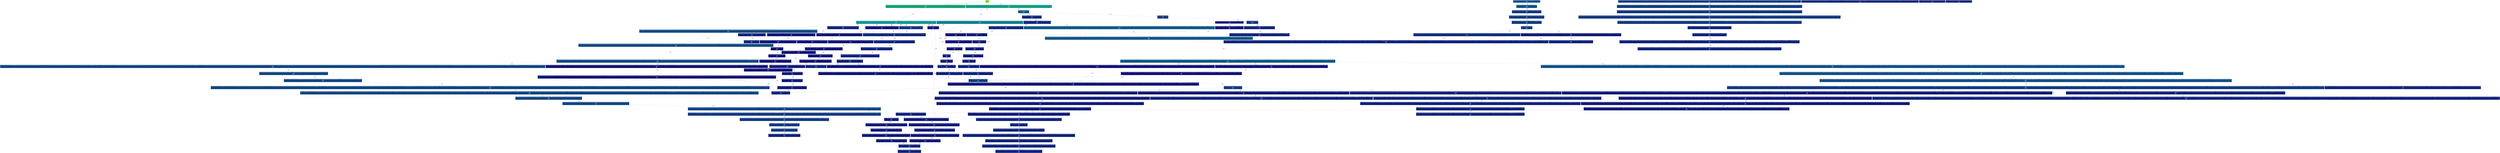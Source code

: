 digraph {
	graph [fontname=Arial, nodesep=0.125, ranksep=0.25];
	node [fontcolor=white, fontname=Arial, height=0, shape=box, style=filled, width=0];
	edge [fontname=Arial];
	1 [color="#67c708", fontcolor="#ffffff", fontsize="10.00", label="main\n62.39%\n(0.00%)"];
	1 -> 2 [arrowsize="0.58", color="#0b9f6b", fontcolor="#0b9f6b", fontsize="10.00", label="33.85%\n2539×", labeldistance="1.35", penwidth="1.35"];
	1 -> 3 [arrowsize="0.53", color="#0c9884", fontcolor="#0c9884", fontsize="10.00", label="28.52%\n2405×", labeldistance="1.14", penwidth="1.14"];
	2 [color="#0b9f6b", fontcolor="#ffffff", fontsize="10.00", label="void ParallelExecutor<ServoDriver>::execute<void (ServoDriver::*)(sensor_msgs::JointState_<std::allocator<void> > const&), sensor_msgs::JointState_<std::allocator<void> >&>(void (ServoDriver::*)(sensor_msgs::JointState_<std::allocator<void> > const&), sensor_msgs::JointState_<std::allocator<void> >&)\n33.85%\n(0.00%)\n2539×"];
	2 -> 4 [arrowsize="0.51", color="#0c958f", fontcolor="#0c958f", fontsize="10.00", label="26.18%\n2536×", labeldistance="1.05", penwidth="1.05"];
	2 -> 6 [arrowsize="0.35", color="#0d2f7d", fontcolor="#0d2f7d", fontsize="10.00", label="7.67%\n2543×", labeldistance="0.50", penwidth="0.50"];
	3 [color="#0c9884", fontcolor="#ffffff", fontsize="10.00", label="void ParallelExecutor<ServoDriver>::execute<void (ServoDriver::*)(sensor_msgs::JointState_<std::allocator<void> >*, unsigned int), sensor_msgs::JointState_<std::allocator<void> >*, int>(void (ServoDriver::*)(sensor_msgs::JointState_<std::allocator<void> >*, unsigned int), sensor_msgs::JointState_<std::allocator<void> >*&&, int&&)\n28.52%\n(0.00%)\n2405×"];
	3 -> 5 [arrowsize="0.46", color="#0c7b8e", fontcolor="#0c7b8e", fontsize="10.00", label="21.25%\n2464×", labeldistance="0.85", penwidth="0.85"];
	3 -> 6 [arrowsize="0.35", color="#0d2d7c", fontcolor="#0d2d7c", fontsize="10.00", label="7.27%\n2410×", labeldistance="0.50", penwidth="0.50"];
	4 [color="#0c958f", fontcolor="#ffffff", fontsize="10.00", label="void ParallelExecutor<ServoDriver>::runAsync<void (ServoDriver::*)(sensor_msgs::JointState_<std::allocator<void> > const&), sensor_msgs::JointState_<std::allocator<void> >&>(void (ServoDriver::*)(sensor_msgs::JointState_<std::allocator<void> > const&), sensor_msgs::JointState_<std::allocator<void> >&)\n26.18%\n(0.00%)\n2536×"];
	4 -> 31 [arrowsize="0.36", color="#0d4983", fontcolor="#0d4983", fontsize="10.00", label="12.67%\n2572×", labeldistance="0.51", penwidth="0.51"];
	4 -> 44 [arrowsize="0.35", color="#0d1e78", fontcolor="#0d1e78", fontsize="10.00", label="4.11%\n2586×", labeldistance="0.50", penwidth="0.50"];
	4 -> 66 [arrowsize="0.35", color="#0d2079", fontcolor="#0d2079", fontsize="10.00", label="4.55%\n2552×", labeldistance="0.50", penwidth="0.50"];
	4 -> 79 [arrowsize="0.35", color="#0d1676", fontcolor="#0d1676", fontsize="10.00", label="2.27%\n2578×", labeldistance="0.50", penwidth="0.50"];
	4 -> 82 [arrowsize="0.35", color="#0d0f74", fontcolor="#0d0f74", fontsize="10.00", label="0.64%\n2581×", labeldistance="0.50", penwidth="0.50"];
	4 -> 87 [arrowsize="0.35", color="#0d1074", fontcolor="#0d1074", fontsize="10.00", label="0.69%\n2579×", labeldistance="0.50", penwidth="0.50"];
	4 -> 126 [arrowsize="0.35", color="#0d1074", fontcolor="#0d1074", fontsize="10.00", label="0.68%\n2568×", labeldistance="0.50", penwidth="0.50"];
	4 -> 141 [arrowsize="0.35", color="#0d0f73", fontcolor="#0d0f73", fontsize="10.00", label="0.58%\n2568×", labeldistance="0.50", penwidth="0.50"];
	5 [color="#0c7b8e", fontcolor="#ffffff", fontsize="10.00", label="void ParallelExecutor<ServoDriver>::runAsync<void (ServoDriver::*)(sensor_msgs::JointState_<std::allocator<void> >*, unsigned int), sensor_msgs::JointState_<std::allocator<void> >*&, int&>(void (ServoDriver::*)(sensor_msgs::JointState_<std::allocator<void> >*, unsigned int), sensor_msgs::JointState_<std::allocator<void> >*&, int&)\n21.25%\n(0.00%)\n2464×"];
	5 -> 11 [arrowsize="0.38", color="#0c5486", fontcolor="#0c5486", fontsize="10.00", label="14.81%\n2472×", labeldistance="0.59", penwidth="0.59"];
	5 -> 44 [arrowsize="0.35", color="#0d1e78", fontcolor="#0d1e78", fontsize="10.00", label="3.96%\n2488×", labeldistance="0.50", penwidth="0.50"];
	5 -> 82 [arrowsize="0.35", color="#0d0f74", fontcolor="#0d0f74", fontsize="10.00", label="0.61%\n2485×", labeldistance="0.50", penwidth="0.50"];
	5 -> 87 [arrowsize="0.35", color="#0d0f74", fontcolor="#0d0f74", fontsize="10.00", label="0.67%\n2483×", labeldistance="0.50", penwidth="0.50"];
	5 -> 126 [arrowsize="0.35", color="#0d0f74", fontcolor="#0d0f74", fontsize="10.00", label="0.65%\n2468×", labeldistance="0.50", penwidth="0.50"];
	5 -> 141 [arrowsize="0.35", color="#0d0f73", fontcolor="#0d0f73", fontsize="10.00", label="0.56%\n2480×", labeldistance="0.50", penwidth="0.50"];
	6 [color="#0c5586", fontcolor="#ffffff", fontsize="10.00", label="ParallelExecutor<ServoDriver>::await()\n14.94%\n(0.00%)\n4955×"];
	6 -> 16 [arrowsize="0.35", color="#0d367e", fontcolor="#0d367e", fontsize="10.00", label="9.09%\n5011×", labeldistance="0.50", penwidth="0.50"];
	6 -> 43 [arrowsize="0.35", color="#0d267a", fontcolor="#0d267a", fontsize="10.00", label="5.85%\n4232×", labeldistance="0.50", penwidth="0.50"];
	7 [color="#0d4e84", fontcolor="#ffffff", fontsize="10.00", label="std::thread::_Invoker<std::tuple<std::packaged_task<void ()> > >::operator()()\n13.64%\n(4.55%)\n3981×"];
	7 -> 24 [arrowsize="0.35", color="#0d367e", fontcolor="#0d367e", fontsize="10.00", label="9.09%\n4233×", labeldistance="0.50", penwidth="0.50"];
	8 [color="#0d4e84", fontcolor="#ffffff", fontsize="10.00", label="std::thread::_State_impl<std::thread::_Invoker<std::tuple<std::packaged_task<void ()> > > >::_M_run()\n13.64%\n(0.00%)"];
	8 -> 7 [arrowsize="0.37", color="#0d4e84", fontcolor="#0d4e84", fontsize="10.00", label="13.64%\n3981×", labeldistance="0.55", penwidth="0.55"];
	9 [color="#0c5486", fontcolor="#ffffff", fontsize="10.00", label="std::packaged_task<void ()>::packaged_task<ParallelExecutor<ServoDriver>::runAsync<void (ServoDriver::*)(sensor_msgs::JointState_<std::allocator<void> >*, unsigned int), sensor_msgs::JointState_<std::allocator<void> >*&, int&>(void (ServoDriver::*)(sensor_msgs::JointState_<std::allocator<void> >*, unsigned int), sensor_msgs::JointState_<std::allocator<void> >*&, int&)::{lambda()#1}, std::allocator<int>, void>(std::allocator_arg_t, std::allocator<int> const&, ParallelExecutor<ServoDriver>::runAsync<void (ServoDriver::*)(sensor_msgs::JointState_<std::allocator<void> >*, unsigned int), sensor_msgs::JointState_<std::allocator<void> >*&, int&>(void (ServoDriver::*)(sensor_msgs::JointState_<std::allocator<void> >*, unsigned int), sensor_msgs::JointState_<std::allocator<void> >*&, int&)::{lambda()#1}&&)\n14.81%\n(0.00%)\n2482×"];
	9 -> 10 [arrowsize="0.38", color="#0c5486", fontcolor="#0c5486", fontsize="10.00", label="14.81%\n2482×", labeldistance="0.59", penwidth="0.59"];
	10 [color="#0c5486", fontcolor="#ffffff", fontsize="10.00", label="std::shared_ptr<std::__future_base::_Task_state_base<void ()> > std::__create_task_state<void (), ParallelExecutor<ServoDriver>::runAsync<void (ServoDriver::*)(sensor_msgs::JointState_<std::allocator<void> >*, unsigned int), sensor_msgs::JointState_<std::allocator<void> >*&, int&>(void (ServoDriver::*)(sensor_msgs::JointState_<std::allocator<void> >*, unsigned int), sensor_msgs::JointState_<std::allocator<void> >*&, int&)::{lambda()#1}, std::allocator<int> >(ParallelExecutor<ServoDriver>::runAsync<void (ServoDriver::*)(sensor_msgs::JointState_<std::allocator<void> >*, unsigned int), sensor_msgs::JointState_<std::allocator<void> >*&, int&>(void (ServoDriver::*)(sensor_msgs::JointState_<std::allocator<void> >*, unsigned int), sensor_msgs::JointState_<std::allocator<void> >*&, int&)::{lambda()#1}&&, std::allocator<int> const&)\n14.81%\n(0.00%)\n2482×"];
	10 -> 13 [arrowsize="0.37", color="#0d4e84", fontcolor="#0d4e84", fontsize="10.00", label="13.60%\n2483×", labeldistance="0.54", penwidth="0.54"];
	10 -> 149 [arrowsize="0.35", color="#0d0f74", fontcolor="#0d0f74", fontsize="10.00", label="0.65%\n2470×", labeldistance="0.50", penwidth="0.50"];
	10 -> 153 [arrowsize="0.35", color="#0d0f73", fontcolor="#0d0f73", fontsize="10.00", label="0.55%\n2464×", labeldistance="0.50", penwidth="0.50"];
	11 [color="#0c5486", fontcolor="#ffffff", fontsize="10.00", label="std::packaged_task<void ()>::packaged_task<ParallelExecutor<ServoDriver>::runAsync<void (ServoDriver::*)(sensor_msgs::JointState_<std::allocator<void> >*, unsigned int), sensor_msgs::JointState_<std::allocator<void> >*&, int&>(void (ServoDriver::*)(sensor_msgs::JointState_<std::allocator<void> >*, unsigned int), sensor_msgs::JointState_<std::allocator<void> >*&, int&)::{lambda()#1}, void>(ParallelExecutor<ServoDriver>::runAsync<void (ServoDriver::*)(sensor_msgs::JointState_<std::allocator<void> >*, unsigned int), sensor_msgs::JointState_<std::allocator<void> >*&, int&>(void (ServoDriver::*)(sensor_msgs::JointState_<std::allocator<void> >*, unsigned int), sensor_msgs::JointState_<std::allocator<void> >*&, int&)::{lambda()#1}&&)\n14.81%\n(0.00%)\n2472×"];
	11 -> 9 [arrowsize="0.38", color="#0c5486", fontcolor="#0c5486", fontsize="10.00", label="14.81%\n2482×", labeldistance="0.59", penwidth="0.59"];
	12 [color="#0d4e84", fontcolor="#ffffff", fontsize="10.00", label="std::__shared_ptr<std::__future_base::_Task_state<ParallelExecutor<ServoDriver>::runAsync<void (ServoDriver::*)(sensor_msgs::JointState_<std::allocator<void> >*, unsigned int), sensor_msgs::JointState_<std::allocator<void> >*&, int&>(void (ServoDriver::*)(sensor_msgs::JointState_<std::allocator<void> >*, unsigned int), sensor_msgs::JointState_<std::allocator<void> >*&, int&)::{lambda()#1}, std::allocator<int>, void ()>, (__gnu_cxx::_Lock_policy)2>::__shared_ptr<ParallelExecutor<ServoDriver>::runAsync<void (ServoDriver::*)(sensor_msgs::JointState_<std::allocator<void> >*, unsigned int), sensor_msgs::JointState_<std::allocator<void> >*&, int&>(void (ServoDriver::*)(sensor_msgs::JointState_<std::allocator<void> >*, unsigned int), sensor_msgs::JointState_<std::allocator<void> >*&, int&)::{lambda()#1}, {lambda()#1}, ParallelExecutor<ServoDriver>::runAsync<void (ServoDriver::*)(sensor_msgs::JointState_<std::allocator<void> >*, unsigned int), sensor_msgs::JointState_<std::allocator<void> >*&, int&>(void (ServoDriver::*)(sensor_msgs::JointState_<std::allocator<void> >*, unsigned int), sensor_msgs::JointState_<std::allocator<void> >*&, int&)::{lambda()#1} const&>(std::_Sp_alloc_shared_tag<ParallelExecutor<ServoDriver>::runAsync<void (ServoDriver::*)(sensor_msgs::JointState_<std::allocator<void> >*, unsigned int), sensor_msgs::JointState_<std::allocator<void> >*&, int&>(void (ServoDriver::*)(sensor_msgs::JointState_<std::allocator<void> >*, unsigned int), sensor_msgs::JointState_<std::allocator<void> >*&, int&)::{lambda()#1}>, sensor_msgs::JointState_<std::allocator<void> >*&, int&)\n13.60%\n(0.00%)\n2484×"];
	12 -> 28 [arrowsize="0.35", color="#0d367e", fontcolor="#0d367e", fontsize="10.00", label="9.05%\n2488×", labeldistance="0.50", penwidth="0.50"];
	12 -> 103 [arrowsize="0.35", color="#0d2079", fontcolor="#0d2079", fontsize="10.00", label="4.55%\n2478×", labeldistance="0.50", penwidth="0.50"];
	13 [color="#0d4e84", fontcolor="#ffffff", fontsize="10.00", label="std::shared_ptr<std::__future_base::_Task_state<ParallelExecutor<ServoDriver>::runAsync<void (ServoDriver::*)(sensor_msgs::JointState_<std::allocator<void> >*, unsigned int), sensor_msgs::JointState_<std::allocator<void> >*&, int&>(void (ServoDriver::*)(sensor_msgs::JointState_<std::allocator<void> >*, unsigned int), sensor_msgs::JointState_<std::allocator<void> >*&, int&)::{lambda()#1}, std::allocator<int>, void ()> > std::allocate_shared<std::__future_base::_Task_state<ParallelExecutor<ServoDriver>::runAsync<void (ServoDriver::*)(sensor_msgs::JointState_<std::allocator<void> >*, unsigned int), sensor_msgs::JointState_<std::allocator<void> >*&, int&>(void (ServoDriver::*)(sensor_msgs::JointState_<std::allocator<void> >*, unsigned int), sensor_msgs::JointState_<std::allocator<void> >*&, int&)::{lambda()#1}, std::allocator<int>, void ()>, ParallelExecutor<ServoDriver>::runAsync<void (ServoDriver::*)(sensor_msgs::JointState_<std::allocator<void> >*, unsigned int), sensor_msgs::JointState_<std::allocator<void> >*&, int&>(void (ServoDriver::*)(sensor_msgs::JointState_<std::allocator<void> >*, unsigned int), sensor_msgs::JointState_<std::allocator<void> >*&, int&)::{lambda()#1}, {lambda()#1}, ParallelExecutor<ServoDriver>::runAsync<void (ServoDriver::*)(sensor_msgs::JointState_<std::allocator<void> >*, unsigned int), sensor_msgs::JointState_<std::allocator<void> >*&, int&>(void (ServoDriver::*)(sensor_msgs::JointState_<std::allocator<void> >*, unsigned int), sensor_msgs::JointState_<std::allocator<void> >*&, int&)::{lambda()#1} const&>(ParallelExecutor<ServoDriver>::runAsync<void (ServoDriver::*)(sensor_msgs::JointState_<std::allocator<void> >*, unsigned int), sensor_msgs::JointState_<std::allocator<void> >*&, int&>(void (ServoDriver::*)(sensor_msgs::JointState_<std::allocator<void> >*, unsigned int), sensor_msgs::JointState_<std::allocator<void> >*&, int&)::{lambda()#1} const&, {lambda()#1}&&, ParallelExecutor<ServoDriver>::runAsync<void (ServoDriver::*)(sensor_msgs::JointState_<std::allocator<void> >*, unsigned int), sensor_msgs::JointState_<std::allocator<void> >*&, int&>(void (ServoDriver::*)(sensor_msgs::JointState_<std::allocator<void> >*, unsigned int), sensor_msgs::JointState_<std::allocator<void> >*&, int&)::{lambda()#1} const&)\n13.60%\n(0.00%)\n2483×"];
	13 -> 14 [arrowsize="0.37", color="#0d4e84", fontcolor="#0d4e84", fontsize="10.00", label="13.60%\n2478×", labeldistance="0.54", penwidth="0.54"];
	14 [color="#0d4e84", fontcolor="#ffffff", fontsize="10.00", label="std::shared_ptr<std::__future_base::_Task_state<ParallelExecutor<ServoDriver>::runAsync<void (ServoDriver::*)(sensor_msgs::JointState_<std::allocator<void> >*, unsigned int), sensor_msgs::JointState_<std::allocator<void> >*&, int&>(void (ServoDriver::*)(sensor_msgs::JointState_<std::allocator<void> >*, unsigned int), sensor_msgs::JointState_<std::allocator<void> >*&, int&)::{lambda()#1}, std::allocator<int>, void ()> >::shared_ptr<ParallelExecutor<ServoDriver>::runAsync<void (ServoDriver::*)(sensor_msgs::JointState_<std::allocator<void> >*, unsigned int), sensor_msgs::JointState_<std::allocator<void> >*&, int&>(void (ServoDriver::*)(sensor_msgs::JointState_<std::allocator<void> >*, unsigned int), sensor_msgs::JointState_<std::allocator<void> >*&, int&)::{lambda()#1}, {lambda()#1}, ParallelExecutor<ServoDriver>::runAsync<void (ServoDriver::*)(sensor_msgs::JointState_<std::allocator<void> >*, unsigned int), sensor_msgs::JointState_<std::allocator<void> >*&, int&>(void (ServoDriver::*)(sensor_msgs::JointState_<std::allocator<void> >*, unsigned int), sensor_msgs::JointState_<std::allocator<void> >*&, int&)::{lambda()#1} const&>(std::_Sp_alloc_shared_tag<ParallelExecutor<ServoDriver>::runAsync<void (ServoDriver::*)(sensor_msgs::JointState_<std::allocator<void> >*, unsigned int), sensor_msgs::JointState_<std::allocator<void> >*&, int&>(void (ServoDriver::*)(sensor_msgs::JointState_<std::allocator<void> >*, unsigned int), sensor_msgs::JointState_<std::allocator<void> >*&, int&)::{lambda()#1}>, sensor_msgs::JointState_<std::allocator<void> >*&, int&)\n13.60%\n(0.00%)\n2478×"];
	14 -> 12 [arrowsize="0.37", color="#0d4e84", fontcolor="#0d4e84", fontsize="10.00", label="13.60%\n2484×", labeldistance="0.54", penwidth="0.54"];
	15 [color="#0d367e", fontcolor="#ffffff", fontsize="10.00", label="std::__future_base::_State_baseV2::wait()\n9.09%\n(4.55%)\n5017×"];
	15 -> 60 [arrowsize="0.35", color="#0d2079", fontcolor="#0d2079", fontsize="10.00", label="4.55%\n4815×", labeldistance="0.50", penwidth="0.50"];
	16 [color="#0d367e", fontcolor="#ffffff", fontsize="10.00", label="std::__basic_future<void>::wait() const\n9.09%\n(0.00%)\n5011×"];
	16 -> 15 [arrowsize="0.35", color="#0d367e", fontcolor="#0d367e", fontsize="10.00", label="9.09%\n5017×", labeldistance="0.50", penwidth="0.50"];
	17 [color="#0d367e", fontcolor="#ffffff", fontsize="10.00", label="std::packaged_task<void ()>::operator()()\n9.09%\n(0.00%)\n4998×"];
	17 -> 40 [arrowsize="0.35", color="#0d2a7b", fontcolor="#0d2a7b", fontsize="10.00", label="6.57%\n1544×", labeldistance="0.50", penwidth="0.50"];
	17 -> 88 [arrowsize="0.35", color="#0d1776", fontcolor="#0d1776", fontsize="10.00", label="2.52%\n2211×", labeldistance="0.50", penwidth="0.50"];
	18 [color="#0d367e", fontcolor="#ffffff", fontsize="10.00", label="void std::__invoke_impl<void, void (std::__future_base::_State_baseV2::*)(std::function<std::unique_ptr<std::__future_base::_Result_base, std::__future_base::_Result_base::_Deleter> ()>*, bool*), std::__future_base::_State_baseV2*, std::function<std::unique_ptr<std::__future_base::_Result_base, std::__future_base::_Result_base::_Deleter> ()>*, bool*>(std::__invoke_memfun_deref, void (std::__future_base::_State_baseV2::*&&)(std::function<std::unique_ptr<std::__future_base::_Result_base, std::__future_base::_Result_base::_Deleter> ()>*, bool*), std::__future_base::_State_baseV2*&&, std::function<std::unique_ptr<std::__future_base::_Result_base, std::__future_base::_Result_base::_Deleter> ()>*&&, bool*&&)\n9.09%\n(4.55%)\n4986×"];
	18 -> 56 [arrowsize="0.35", color="#0d2079", fontcolor="#0d2079", fontsize="10.00", label="4.55%\n5015×", labeldistance="0.50", penwidth="0.50"];
	19 [color="#0d367e", fontcolor="#ffffff", fontsize="10.00", label="void std::__invoke_impl<void, std::packaged_task<void ()>>(std::__invoke_other, std::packaged_task<void ()>&&)\n9.09%\n(0.00%)\n4975×"];
	19 -> 17 [arrowsize="0.35", color="#0d367e", fontcolor="#0d367e", fontsize="10.00", label="9.09%\n4998×", labeldistance="0.50", penwidth="0.50"];
	20 [color="#0d367e", fontcolor="#ffffff", fontsize="10.00", label="std::__invoke_result<std::packaged_task<void ()>>::type std::__invoke<std::packaged_task<void ()>>(std::packaged_task<void ()>&&)\n9.09%\n(0.00%)\n4947×"];
	20 -> 19 [arrowsize="0.35", color="#0d367e", fontcolor="#0d367e", fontsize="10.00", label="9.09%\n4975×", labeldistance="0.50", penwidth="0.50"];
	21 [color="#0d367e", fontcolor="#ffffff", fontsize="10.00", label="std::__invoke_result<void (std::__future_base::_State_baseV2::*)(std::function<std::unique_ptr<std::__future_base::_Result_base, std::__future_base::_Result_base::_Deleter> ()>*, bool*), std::__future_base::_State_baseV2*, std::function<std::unique_ptr<std::__future_base::_Result_base, std::__future_base::_Result_base::_Deleter> ()>*, bool*>::type std::__invoke<void (std::__future_base::_State_baseV2::*)(std::function<std::unique_ptr<std::__future_base::_Result_base, std::__future_base::_Result_base::_Deleter> ()>*, bool*), std::__future_base::_State_baseV2*, std::function<std::unique_ptr<std::__future_base::_Result_base, std::__future_base::_Result_base::_Deleter> ()>*, bool*>(void (std::__future_base::_State_baseV2::*&&)(std::function<std::unique_ptr<std::__future_base::_Result_base, std::__future_base::_Result_base::_Deleter> ()>*, bool*), std::__future_base::_State_baseV2*&&, std::function<std::unique_ptr<std::__future_base::_Result_base, std::__future_base::_Result_base::_Deleter> ()>*&&, bool*&&)\n9.09%\n(0.00%)\n4909×"];
	21 -> 18 [arrowsize="0.35", color="#0d367e", fontcolor="#0d367e", fontsize="10.00", label="9.09%\n4986×", labeldistance="0.50", penwidth="0.50"];
	22 [color="#0d367e", fontcolor="#ffffff", fontsize="10.00", label="std::call_once<void (std::__future_base::_State_baseV2::*)(std::function<std::unique_ptr<std::__future_base::_Result_base, std::__future_base::_Result_base::_Deleter> ()>*, bool*), std::__future_base::_State_baseV2*, std::function<std::unique_ptr<std::__future_base::_Result_base, std::__future_base::_Result_base::_Deleter> ()>*, bool*>(std::once_flag&, void (std::__future_base::_State_baseV2::*&&)(std::function<std::unique_ptr<std::__future_base::_Result_base, std::__future_base::_Result_base::_Deleter> ()>*, bool*), std::__future_base::_State_baseV2*&&, std::function<std::unique_ptr<std::__future_base::_Result_base, std::__future_base::_Result_base::_Deleter> ()>*&&, bool*&&)::{lambda()#1}::operator()() const\n9.09%\n(0.00%)\n4859×"];
	22 -> 21 [arrowsize="0.35", color="#0d367e", fontcolor="#0d367e", fontsize="10.00", label="9.09%\n4909×", labeldistance="0.50", penwidth="0.50"];
	23 [color="#0d367e", fontcolor="#ffffff", fontsize="10.00", label="std::call_once<void (std::__future_base::_State_baseV2::*)(std::function<std::unique_ptr<std::__future_base::_Result_base, std::__future_base::_Result_base::_Deleter> ()>*, bool*), std::__future_base::_State_baseV2*, std::function<std::unique_ptr<std::__future_base::_Result_base, std::__future_base::_Result_base::_Deleter> ()>*, bool*>(std::once_flag&, void (std::__future_base::_State_baseV2::*&&)(std::function<std::unique_ptr<std::__future_base::_Result_base, std::__future_base::_Result_base::_Deleter> ()>*, bool*), std::__future_base::_State_baseV2*&&, std::function<std::unique_ptr<std::__future_base::_Result_base, std::__future_base::_Result_base::_Deleter> ()>*&&, bool*&&)::{lambda()#2}::operator()() const\n9.09%\n(0.00%)\n4762×"];
	23 -> 22 [arrowsize="0.35", color="#0d367e", fontcolor="#0d367e", fontsize="10.00", label="9.09%\n4859×", labeldistance="0.50", penwidth="0.50"];
	24 [color="#0d367e", fontcolor="#ffffff", fontsize="10.00", label="void std::thread::_Invoker<std::tuple<std::packaged_task<void ()> > >::_M_invoke<0ul>(std::_Index_tuple<0ul>)\n9.09%\n(0.00%)\n4233×"];
	24 -> 20 [arrowsize="0.35", color="#0d367e", fontcolor="#0d367e", fontsize="10.00", label="9.09%\n4947×", labeldistance="0.50", penwidth="0.50"];
	25 [color="#0d367e", fontcolor="#ffffff", fontsize="10.00", label="std::call_once<void (std::__future_base::_State_baseV2::*)(std::function<std::unique_ptr<std::__future_base::_Result_base, std::__future_base::_Result_base::_Deleter> ()>*, bool*), std::__future_base::_State_baseV2*, std::function<std::unique_ptr<std::__future_base::_Result_base, std::__future_base::_Result_base::_Deleter> ()>*, bool*>(std::once_flag&, void (std::__future_base::_State_baseV2::*&&)(std::function<std::unique_ptr<std::__future_base::_Result_base, std::__future_base::_Result_base::_Deleter> ()>*, bool*), std::__future_base::_State_baseV2*&&, std::function<std::unique_ptr<std::__future_base::_Result_base, std::__future_base::_Result_base::_Deleter> ()>*&&, bool*&&)::{lambda()#2}::_FUN()\n9.09%\n(0.00%)"];
	25 -> 23 [arrowsize="0.35", color="#0d367e", fontcolor="#0d367e", fontsize="10.00", label="9.09%\n4762×", labeldistance="0.50", penwidth="0.50"];
	26 [color="#0d367e", fontcolor="#ffffff", fontsize="10.00", label="std::__shared_count<(__gnu_cxx::_Lock_policy)2>::~__shared_count()\n9.08%\n(0.00%)\n34378×"];
	26 -> 27 [arrowsize="0.35", color="#0d367e", fontcolor="#0d367e", fontsize="10.00", label="9.08%\n14103×", labeldistance="0.50", penwidth="0.50"];
	27 [color="#0d367e", fontcolor="#ffffff", fontsize="10.00", label="std::_Sp_counted_base<(__gnu_cxx::_Lock_policy)2>::_M_release()\n9.08%\n(0.00%)\n14103×"];
	27 -> 77 [arrowsize="0.35", color="#0d2079", fontcolor="#0d2079", fontsize="10.00", label="4.55%\n2437×", labeldistance="0.50", penwidth="0.50"];
	27 -> 120 [arrowsize="0.35", color="#0d1676", fontcolor="#0d1676", fontsize="10.00", label="2.27%\n2555×", labeldistance="0.50", penwidth="0.50"];
	27 -> 121 [arrowsize="0.35", color="#0d1676", fontcolor="#0d1676", fontsize="10.00", label="2.27%\n2441×", labeldistance="0.50", penwidth="0.50"];
	28 [color="#0d367e", fontcolor="#ffffff", fontsize="10.00", label="std::__shared_count<(__gnu_cxx::_Lock_policy)2>::__shared_count<std::__future_base::_Task_state<ParallelExecutor<ServoDriver>::runAsync<void (ServoDriver::*)(sensor_msgs::JointState_<std::allocator<void> >*, unsigned int), sensor_msgs::JointState_<std::allocator<void> >*&, int&>(void (ServoDriver::*)(sensor_msgs::JointState_<std::allocator<void> >*, unsigned int), sensor_msgs::JointState_<std::allocator<void> >*&, int&)::{lambda()#1}, std::allocator<int>, void ()>, ParallelExecutor<ServoDriver>::runAsync<void (ServoDriver::*)(sensor_msgs::JointState_<std::allocator<void> >*, unsigned int), sensor_msgs::JointState_<std::allocator<void> >*&, int&>(void (ServoDriver::*)(sensor_msgs::JointState_<std::allocator<void> >*, unsigned int), sensor_msgs::JointState_<std::allocator<void> >*&, int&)::{lambda()#1}, {lambda()#1}, ParallelExecutor<ServoDriver>::runAsync<void (ServoDriver::*)(sensor_msgs::JointState_<std::allocator<void> >*, unsigned int), sensor_msgs::JointState_<std::allocator<void> >*&, int&>(void (ServoDriver::*)(sensor_msgs::JointState_<std::allocator<void> >*, unsigned int), sensor_msgs::JointState_<std::allocator<void> >*&, int&)::{lambda()#1} const&>(std::__future_base::_Task_state<ParallelExecutor<ServoDriver>::runAsync<void (ServoDriver::*)(sensor_msgs::JointState_<std::allocator<void> >*, unsigned int), sensor_msgs::JointState_<std::allocator<void> >*&, int&>(void (ServoDriver::*)(sensor_msgs::JointState_<std::allocator<void> >*, unsigned int), sensor_msgs::JointState_<std::allocator<void> >*&, int&)::{lambda()#1}, std::allocator<int>, void ()>*&, std::_Sp_alloc_shared_tag<ParallelExecutor<ServoDriver>::runAsync<void (ServoDriver::*)(sensor_msgs::JointState_<std::allocator<void> >*, unsigned int), sensor_msgs::JointState_<std::allocator<void> >*&, int&>(void (ServoDriver::*)(sensor_msgs::JointState_<std::allocator<void> >*, unsigned int), sensor_msgs::JointState_<std::allocator<void> >*&, int&)::{lambda()#1}>, {lambda()#1}&&, ParallelExecutor<ServoDriver>::runAsync<void (ServoDriver::*)(sensor_msgs::JointState_<std::allocator<void> >*, unsigned int), sensor_msgs::JointState_<std::allocator<void> >*&, int&>(void (ServoDriver::*)(sensor_msgs::JointState_<std::allocator<void> >*, unsigned int), sensor_msgs::JointState_<std::allocator<void> >*&, int&)::{lambda()#1} const&)\n9.05%\n(0.00%)\n2488×"];
	28 -> 57 [arrowsize="0.35", color="#0d1676", fontcolor="#0d1676", fontsize="10.00", label="2.28%\n2481×", labeldistance="0.50", penwidth="0.50"];
	28 -> 69 [arrowsize="0.35", color="#0d2079", fontcolor="#0d2079", fontsize="10.00", label="4.55%\n2474×", labeldistance="0.50", penwidth="0.50"];
	28 -> 125 [arrowsize="0.35", color="#0d1676", fontcolor="#0d1676", fontsize="10.00", label="2.23%\n2480×", labeldistance="0.50", penwidth="0.50"];
	29 [color="#0d4983", fontcolor="#ffffff", fontsize="10.00", label="std::shared_ptr<std::__future_base::_Task_state_base<void ()> > std::__create_task_state<void (), ParallelExecutor<ServoDriver>::runAsync<void (ServoDriver::*)(sensor_msgs::JointState_<std::allocator<void> > const&), sensor_msgs::JointState_<std::allocator<void> >&>(void (ServoDriver::*)(sensor_msgs::JointState_<std::allocator<void> > const&), sensor_msgs::JointState_<std::allocator<void> >&)::{lambda()#1}, std::allocator<int> >(ParallelExecutor<ServoDriver>::runAsync<void (ServoDriver::*)(sensor_msgs::JointState_<std::allocator<void> > const&), sensor_msgs::JointState_<std::allocator<void> >&>(void (ServoDriver::*)(sensor_msgs::JointState_<std::allocator<void> > const&), sensor_msgs::JointState_<std::allocator<void> >&)::{lambda()#1}&&, std::allocator<int> const&)\n12.67%\n(0.00%)\n2585×"];
	29 -> 34 [arrowsize="0.35", color="#0d4281", fontcolor="#0d4281", fontsize="10.00", label="11.41%\n2586×", labeldistance="0.50", penwidth="0.50"];
	29 -> 147 [arrowsize="0.35", color="#0d1074", fontcolor="#0d1074", fontsize="10.00", label="0.68%\n2577×", labeldistance="0.50", penwidth="0.50"];
	29 -> 151 [arrowsize="0.35", color="#0d0f73", fontcolor="#0d0f73", fontsize="10.00", label="0.58%\n2556×", labeldistance="0.50", penwidth="0.50"];
	30 [color="#0d4983", fontcolor="#ffffff", fontsize="10.00", label="std::packaged_task<void ()>::packaged_task<ParallelExecutor<ServoDriver>::runAsync<void (ServoDriver::*)(sensor_msgs::JointState_<std::allocator<void> > const&), sensor_msgs::JointState_<std::allocator<void> >&>(void (ServoDriver::*)(sensor_msgs::JointState_<std::allocator<void> > const&), sensor_msgs::JointState_<std::allocator<void> >&)::{lambda()#1}, std::allocator<int>, void>(std::allocator_arg_t, std::allocator<int> const&, ParallelExecutor<ServoDriver>::runAsync<void (ServoDriver::*)(sensor_msgs::JointState_<std::allocator<void> > const&), sensor_msgs::JointState_<std::allocator<void> >&>(void (ServoDriver::*)(sensor_msgs::JointState_<std::allocator<void> > const&), sensor_msgs::JointState_<std::allocator<void> >&)::{lambda()#1}&&)\n12.67%\n(0.00%)\n2578×"];
	30 -> 29 [arrowsize="0.36", color="#0d4983", fontcolor="#0d4983", fontsize="10.00", label="12.67%\n2585×", labeldistance="0.51", penwidth="0.51"];
	31 [color="#0d4983", fontcolor="#ffffff", fontsize="10.00", label="std::packaged_task<void ()>::packaged_task<ParallelExecutor<ServoDriver>::runAsync<void (ServoDriver::*)(sensor_msgs::JointState_<std::allocator<void> > const&), sensor_msgs::JointState_<std::allocator<void> >&>(void (ServoDriver::*)(sensor_msgs::JointState_<std::allocator<void> > const&), sensor_msgs::JointState_<std::allocator<void> >&)::{lambda()#1}, void>(ParallelExecutor<ServoDriver>::runAsync<void (ServoDriver::*)(sensor_msgs::JointState_<std::allocator<void> > const&), sensor_msgs::JointState_<std::allocator<void> >&>(void (ServoDriver::*)(sensor_msgs::JointState_<std::allocator<void> > const&), sensor_msgs::JointState_<std::allocator<void> >&)::{lambda()#1}&&)\n12.67%\n(0.00%)\n2572×"];
	31 -> 30 [arrowsize="0.36", color="#0d4983", fontcolor="#0d4983", fontsize="10.00", label="12.67%\n2578×", labeldistance="0.51", penwidth="0.51"];
	32 [color="#0d4281", fontcolor="#ffffff", fontsize="10.00", label="_ZNSt12__shared_ptrINSt13__future_base11_Task_stateIZN16ParallelExecutorI11ServoDriverE8runAsyncIMS3_FvRKN11sensor_msgs11JointState_ISaIvEEEEJRS9_EEEvT_DpOT0_EUlvE_SaIiEFvvEEELN9__gnu_cxx12_Lock_policyE2EEC2ISK_JSJ_RKSK_EEESt20_Sp_alloc_shared_tagISF_ESI_\n11.41%\n(0.00%)\n2586×"];
	32 -> 33 [arrowsize="0.35", color="#0d4281", fontcolor="#0d4281", fontsize="10.00", label="11.41%\n2586×", labeldistance="0.50", penwidth="0.50"];
	33 [color="#0d4281", fontcolor="#ffffff", fontsize="10.00", label="std::__shared_count<(__gnu_cxx::_Lock_policy)2>::__shared_count<std::__future_base::_Task_state<ParallelExecutor<ServoDriver>::runAsync<void (ServoDriver::*)(sensor_msgs::JointState_<std::allocator<void> > const&), sensor_msgs::JointState_<std::allocator<void> >&>(void (ServoDriver::*)(sensor_msgs::JointState_<std::allocator<void> > const&), sensor_msgs::JointState_<std::allocator<void> >&)::{lambda()#1}, std::allocator<int>, void ()>, ParallelExecutor<ServoDriver>::runAsync<void (ServoDriver::*)(sensor_msgs::JointState_<std::allocator<void> > const&), sensor_msgs::JointState_<std::allocator<void> >&>(void (ServoDriver::*)(sensor_msgs::JointState_<std::allocator<void> > const&), sensor_msgs::JointState_<std::allocator<void> >&)::{lambda()#1}, {lambda()#1}, ParallelExecutor<ServoDriver>::runAsync<void (ServoDriver::*)(sensor_msgs::JointState_<std::allocator<void> > const&), sensor_msgs::JointState_<std::allocator<void> >&>(void (ServoDriver::*)(sensor_msgs::JointState_<std::allocator<void> > const&), sensor_msgs::JointState_<std::allocator<void> >&)::{lambda()#1} const&>(std::__future_base::_Task_state<ParallelExecutor<ServoDriver>::runAsync<void (ServoDriver::*)(sensor_msgs::JointState_<std::allocator<void> > const&), sensor_msgs::JointState_<std::allocator<void> >&>(void (ServoDriver::*)(sensor_msgs::JointState_<std::allocator<void> > const&), sensor_msgs::JointState_<std::allocator<void> >&)::{lambda()#1}, std::allocator<int>, void ()>*&, std::_Sp_alloc_shared_tag<ParallelExecutor<ServoDriver>::runAsync<void (ServoDriver::*)(sensor_msgs::JointState_<std::allocator<void> > const&), sensor_msgs::JointState_<std::allocator<void> >&>(void (ServoDriver::*)(sensor_msgs::JointState_<std::allocator<void> > const&), sensor_msgs::JointState_<std::allocator<void> >&)::{lambda()#1}>, {lambda()#1}&&, ParallelExecutor<ServoDriver>::runAsync<void (ServoDriver::*)(sensor_msgs::JointState_<std::allocator<void> > const&), sensor_msgs::JointState_<std::allocator<void> >&>(void (ServoDriver::*)(sensor_msgs::JointState_<std::allocator<void> > const&), sensor_msgs::JointState_<std::allocator<void> >&)::{lambda()#1} const&)\n11.41%\n(0.00%)\n2586×"];
	33 -> 39 [arrowsize="0.35", color="#0d4281", fontcolor="#0d4281", fontsize="10.00", label="11.41%\n2568×", labeldistance="0.50", penwidth="0.50"];
	34 [color="#0d4281", fontcolor="#ffffff", fontsize="10.00", label="std::shared_ptr<std::__future_base::_Task_state<ParallelExecutor<ServoDriver>::runAsync<void (ServoDriver::*)(sensor_msgs::JointState_<std::allocator<void> > const&), sensor_msgs::JointState_<std::allocator<void> >&>(void (ServoDriver::*)(sensor_msgs::JointState_<std::allocator<void> > const&), sensor_msgs::JointState_<std::allocator<void> >&)::{lambda()#1}, std::allocator<int>, void ()> > std::allocate_shared<std::__future_base::_Task_state<ParallelExecutor<ServoDriver>::runAsync<void (ServoDriver::*)(sensor_msgs::JointState_<std::allocator<void> > const&), sensor_msgs::JointState_<std::allocator<void> >&>(void (ServoDriver::*)(sensor_msgs::JointState_<std::allocator<void> > const&), sensor_msgs::JointState_<std::allocator<void> >&)::{lambda()#1}, std::allocator<int>, void ()>, ParallelExecutor<ServoDriver>::runAsync<void (ServoDriver::*)(sensor_msgs::JointState_<std::allocator<void> > const&), sensor_msgs::JointState_<std::allocator<void> >&>(void (ServoDriver::*)(sensor_msgs::JointState_<std::allocator<void> > const&), sensor_msgs::JointState_<std::allocator<void> >&)::{lambda()#1}, {lambda()#1}, ParallelExecutor<ServoDriver>::runAsync<void (ServoDriver::*)(sensor_msgs::JointState_<std::allocator<void> > const&), sensor_msgs::JointState_<std::allocator<void> >&>(void (ServoDriver::*)(sensor_msgs::JointState_<std::allocator<void> > const&), sensor_msgs::JointState_<std::allocator<void> >&)::{lambda()#1} const&>(ParallelExecutor<ServoDriver>::runAsync<void (ServoDriver::*)(sensor_msgs::JointState_<std::allocator<void> > const&), sensor_msgs::JointState_<std::allocator<void> >&>(void (ServoDriver::*)(sensor_msgs::JointState_<std::allocator<void> > const&), sensor_msgs::JointState_<std::allocator<void> >&)::{lambda()#1} const&, {lambda()#1}&&, ParallelExecutor<ServoDriver>::runAsync<void (ServoDriver::*)(sensor_msgs::JointState_<std::allocator<void> > const&), sensor_msgs::JointState_<std::allocator<void> >&>(void (ServoDriver::*)(sensor_msgs::JointState_<std::allocator<void> > const&), sensor_msgs::JointState_<std::allocator<void> >&)::{lambda()#1} const&)\n11.41%\n(0.00%)\n2586×"];
	34 -> 35 [arrowsize="0.35", color="#0d4281", fontcolor="#0d4281", fontsize="10.00", label="11.41%\n2583×", labeldistance="0.50", penwidth="0.50"];
	35 [color="#0d4281", fontcolor="#ffffff", fontsize="10.00", label="_ZNSt10shared_ptrINSt13__future_base11_Task_stateIZN16ParallelExecutorI11ServoDriverE8runAsyncIMS3_FvRKN11sensor_msgs11JointState_ISaIvEEEEJRS9_EEEvT_DpOT0_EUlvE_SaIiEFvvEEEEC1ISK_JSJ_RKSK_EEESt20_Sp_alloc_shared_tagISF_ESI_\n11.41%\n(0.00%)\n2583×"];
	35 -> 32 [arrowsize="0.35", color="#0d4281", fontcolor="#0d4281", fontsize="10.00", label="11.41%\n2586×", labeldistance="0.50", penwidth="0.50"];
	36 [color="#0d4281", fontcolor="#ffffff", fontsize="10.00", label="_ZNSt16allocator_traitsISaIiEE9constructINSt13__future_base11_Task_stateIZN16ParallelExecutorI11ServoDriverE8runAsyncIMS6_FvRKN11sensor_msgs11JointState_ISaIvEEEEJRSC_EEEvT_DpOT0_EUlvE_S0_FvvEEEJSM_RKS0_EEEvRS0_PSI_SL_\n11.41%\n(0.00%)\n2583×"];
	36 -> 37 [arrowsize="0.35", color="#0d4281", fontcolor="#0d4281", fontsize="10.00", label="11.41%\n2580×", labeldistance="0.50", penwidth="0.50"];
	37 [color="#0d4281", fontcolor="#ffffff", fontsize="10.00", label="_ZN9__gnu_cxx13new_allocatorIiE9constructINSt13__future_base11_Task_stateIZN16ParallelExecutorI11ServoDriverE8runAsyncIMS6_FvRKN11sensor_msgs11JointState_ISaIvEEEEJRSC_EEEvT_DpOT0_EUlvE_SaIiEFvvEEEJSM_RKSN_EEEvPSI_SL_\n11.41%\n(0.00%)\n2580×"];
	37 -> 38 [arrowsize="0.35", color="#0d4281", fontcolor="#0d4281", fontsize="10.00", label="11.41%\n2580×", labeldistance="0.50", penwidth="0.50"];
	38 [color="#0d4281", fontcolor="#ffffff", fontsize="10.00", label="std::__future_base::_Task_state<ParallelExecutor<ServoDriver>::runAsync<void (ServoDriver::*)(sensor_msgs::JointState_<std::allocator<void> > const&), sensor_msgs::JointState_<std::allocator<void> >&>(void (ServoDriver::*)(sensor_msgs::JointState_<std::allocator<void> > const&), sensor_msgs::JointState_<std::allocator<void> >&)::{lambda()#1}, std::allocator<int>, void ()>::_Task_state<{lambda()#1}>({lambda()#1}&&, ParallelExecutor<ServoDriver>::runAsync<void (ServoDriver::*)(sensor_msgs::JointState_<std::allocator<void> > const&), sensor_msgs::JointState_<std::allocator<void> >&>(void (ServoDriver::*)(sensor_msgs::JointState_<std::allocator<void> > const&), sensor_msgs::JointState_<std::allocator<void> >&)::{lambda()#1} const&)\n11.41%\n(0.00%)\n2580×"];
	38 -> 55 [arrowsize="0.35", color="#0d1676", fontcolor="#0d1676", fontsize="10.00", label="2.32%\n2575×", labeldistance="0.50", penwidth="0.50"];
	38 -> 64 [arrowsize="0.35", color="#0d367e", fontcolor="#0d367e", fontsize="10.00", label="9.09%\n2567×", labeldistance="0.50", penwidth="0.50"];
	39 [color="#0d4281", fontcolor="#ffffff", fontsize="10.00", label="std::_Sp_counted_ptr_inplace<std::__future_base::_Task_state<ParallelExecutor<ServoDriver>::runAsync<void (ServoDriver::*)(sensor_msgs::JointState_<std::allocator<void> > const&), sensor_msgs::JointState_<std::allocator<void> >&>(void (ServoDriver::*)(sensor_msgs::JointState_<std::allocator<void> > const&), sensor_msgs::JointState_<std::allocator<void> >&)::{lambda()#1}, std::allocator<int>, void ()>, ParallelExecutor<ServoDriver>::runAsync<void (ServoDriver::*)(sensor_msgs::JointState_<std::allocator<void> > const&), sensor_msgs::JointState_<std::allocator<void> >&>(void (ServoDriver::*)(sensor_msgs::JointState_<std::allocator<void> > const&), sensor_msgs::JointState_<std::allocator<void> >&)::{lambda()#1}, (__gnu_cxx::_Lock_policy)2>::_Sp_counted_ptr_inplace<{lambda()#1}, ParallelExecutor<ServoDriver>::runAsync<void (ServoDriver::*)(sensor_msgs::JointState_<std::allocator<void> > const&), sensor_msgs::JointState_<std::allocator<void> >&>(void (ServoDriver::*)(sensor_msgs::JointState_<std::allocator<void> > const&), sensor_msgs::JointState_<std::allocator<void> >&)::{lambda()#1} const&>(ParallelExecutor<ServoDriver>::runAsync<void (ServoDriver::*)(sensor_msgs::JointState_<std::allocator<void> > const&), sensor_msgs::JointState_<std::allocator<void> >&>(void (ServoDriver::*)(sensor_msgs::JointState_<std::allocator<void> > const&), sensor_msgs::JointState_<std::allocator<void> >&)::{lambda()#1}, {lambda()#1}&&, ParallelExecutor<ServoDriver>::runAsync<void (ServoDriver::*)(sensor_msgs::JointState_<std::allocator<void> > const&), sensor_msgs::JointState_<std::allocator<void> >&>(void (ServoDriver::*)(sensor_msgs::JointState_<std::allocator<void> > const&), sensor_msgs::JointState_<std::allocator<void> >&)::{lambda()#1} const&)\n11.41%\n(0.00%)\n2568×"];
	39 -> 36 [arrowsize="0.35", color="#0d4281", fontcolor="#0d4281", fontsize="10.00", label="11.41%\n2583×", labeldistance="0.50", penwidth="0.50"];
	40 [color="#0d2a7b", fontcolor="#ffffff", fontsize="10.00", label="std::__future_base::_Task_state<ParallelExecutor<ServoDriver>::runAsync<void (ServoDriver::*)(sensor_msgs::JointState_<std::allocator<void> >*, unsigned int), sensor_msgs::JointState_<std::allocator<void> >*&, int&>(void (ServoDriver::*)(sensor_msgs::JointState_<std::allocator<void> >*, unsigned int), sensor_msgs::JointState_<std::allocator<void> >*&, int&)::{lambda()#1}, std::allocator<int>, void ()>::_M_run()\n6.57%\n(0.00%)\n1544×"];
	40 -> 61 [arrowsize="0.35", color="#0d1575", fontcolor="#0d1575", fontsize="10.00", label="2.03%\n1898×", labeldistance="0.50", penwidth="0.50"];
	40 -> 70 [arrowsize="0.35", color="#0d2079", fontcolor="#0d2079", fontsize="10.00", label="4.55%\n2385×", labeldistance="0.50", penwidth="0.50"];
	41 [color="#0d267a", fontcolor="#ffffff", fontsize="10.00", label="void std::_Destroy<std::future<void>*, std::future<void> >(std::future<void>*, std::future<void>*, std::allocator<std::future<void> >&)\n5.85%\n(4.55%)\n4513×"];
	41 -> 129 [arrowsize="0.35", color="#0d1274", fontcolor="#0d1274", fontsize="10.00", label="1.31%\n4668×", labeldistance="0.50", penwidth="0.50"];
	42 [color="#0d267a", fontcolor="#ffffff", fontsize="10.00", label="std::vector<std::future<void>, std::allocator<std::future<void> > >::_M_erase_at_end(std::future<void>*)\n5.85%\n(0.00%)\n4299×"];
	42 -> 41 [arrowsize="0.35", color="#0d267a", fontcolor="#0d267a", fontsize="10.00", label="5.85%\n4512×", labeldistance="0.50", penwidth="0.50"];
	43 [color="#0d267a", fontcolor="#ffffff", fontsize="10.00", label="std::vector<std::future<void>, std::allocator<std::future<void> > >::clear()\n5.85%\n(0.00%)\n4232×"];
	43 -> 42 [arrowsize="0.35", color="#0d267a", fontcolor="#0d267a", fontsize="10.00", label="5.85%\n4299×", labeldistance="0.50", penwidth="0.50"];
	44 [color="#0d317d", fontcolor="#ffffff", fontsize="10.00", label="std::thread::thread<std::packaged_task<void ()>, , void>(std::packaged_task<void ()>&&)\n8.07%\n(0.00%)\n5075×"];
	44 -> 85 [arrowsize="0.35", color="#0d267a", fontcolor="#0d267a", fontsize="10.00", label="5.68%\n5035×", labeldistance="0.50", penwidth="0.50"];
	44 -> 92 [arrowsize="0.35", color="#0d1274", fontcolor="#0d1274", fontsize="10.00", label="1.25%\n5062×", labeldistance="0.50", penwidth="0.50"];
	44 -> 134 [arrowsize="0.35", color="#0d1174", fontcolor="#0d1174", fontsize="10.00", label="1.14%\n5062×", labeldistance="0.50", penwidth="0.50"];
	45 [color="#0d2079", fontcolor="#ffffff", fontsize="10.00", label="void std::_Destroy<std::__cxx11::basic_string<char, std::char_traits<char>, std::allocator<char> > >(std::__cxx11::basic_string<char, std::char_traits<char>, std::allocator<char> >*)\n4.55%\n(4.55%)\n46298×"];
	46 [color="#0d2079", fontcolor="#ffffff", fontsize="10.00", label="std::_Head_base<1ul, std::__future_base::_Result_base::_Deleter, true>::_Head_base()\n4.55%\n(4.55%)\n10126×"];
	47 [color="#0d2079", fontcolor="#ffffff", fontsize="10.00", label="std::_Tuple_impl<1ul, std::__future_base::_Result_base::_Deleter>::_Tuple_impl()\n4.55%\n(0.00%)\n10121×"];
	47 -> 46 [arrowsize="0.35", color="#0d2079", fontcolor="#0d2079", fontsize="10.00", label="4.55%\n10126×", labeldistance="0.50", penwidth="0.50"];
	48 [color="#0d367e", fontcolor="#ffffff", fontsize="10.00", label="std::vector<double, std::allocator<double> >::vector(std::vector<double, std::allocator<double> >&&)\n9.09%\n(4.55%)\n7730×"];
	48 -> 102 [arrowsize="0.35", color="#0d2079", fontcolor="#0d2079", fontsize="10.00", label="4.55%\n7736×", labeldistance="0.50", penwidth="0.50"];
	49 [color="#0d2079", fontcolor="#ffffff", fontsize="10.00", label="std::vector<double, std::allocator<double> >::size() const\n4.55%\n(4.55%)\n7718×"];
	50 [color="#0d2079", fontcolor="#ffffff", fontsize="10.00", label="std::vector<double, std::allocator<double> >::vector(std::vector<double, std::allocator<double> > const&)\n4.55%\n(0.00%)\n7701×"];
	50 -> 49 [arrowsize="0.35", color="#0d2079", fontcolor="#0d2079", fontsize="10.00", label="4.55%\n7718×", labeldistance="0.50", penwidth="0.50"];
	51 [color="#0d2079", fontcolor="#ffffff", fontsize="10.00", label="void std::_Destroy_aux<false>::__destroy<std::__cxx11::basic_string<char, std::char_traits<char>, std::allocator<char> >*>(std::__cxx11::basic_string<char, std::char_traits<char>, std::allocator<char> >*, std::__cxx11::basic_string<char, std::char_traits<char>, std::allocator<char> >*)\n4.55%\n(0.00%)\n5184×"];
	51 -> 45 [arrowsize="0.35", color="#0d2079", fontcolor="#0d2079", fontsize="10.00", label="4.55%\n46298×", labeldistance="0.50", penwidth="0.50"];
	52 [color="#0d2079", fontcolor="#ffffff", fontsize="10.00", label="void std::_Destroy<std::__cxx11::basic_string<char, std::char_traits<char>, std::allocator<char> >*>(std::__cxx11::basic_string<char, std::char_traits<char>, std::allocator<char> >*, std::__cxx11::basic_string<char, std::char_traits<char>, std::allocator<char> >*)\n4.55%\n(0.00%)\n5183×"];
	52 -> 51 [arrowsize="0.35", color="#0d2079", fontcolor="#0d2079", fontsize="10.00", label="4.55%\n5184×", labeldistance="0.50", penwidth="0.50"];
	53 [color="#0d2079", fontcolor="#ffffff", fontsize="10.00", label="void std::_Destroy<std::__cxx11::basic_string<char, std::char_traits<char>, std::allocator<char> >*, std::__cxx11::basic_string<char, std::char_traits<char>, std::allocator<char> > >(std::__cxx11::basic_string<char, std::char_traits<char>, std::allocator<char> >*, std::__cxx11::basic_string<char, std::char_traits<char>, std::allocator<char> >*, std::allocator<std::__cxx11::basic_string<char, std::char_traits<char>, std::allocator<char> > >&)\n4.55%\n(0.00%)\n5183×"];
	53 -> 52 [arrowsize="0.35", color="#0d2079", fontcolor="#0d2079", fontsize="10.00", label="4.55%\n5183×", labeldistance="0.50", penwidth="0.50"];
	54 [color="#0d2079", fontcolor="#ffffff", fontsize="10.00", label="std::vector<std::__cxx11::basic_string<char, std::char_traits<char>, std::allocator<char> >, std::allocator<std::__cxx11::basic_string<char, std::char_traits<char>, std::allocator<char> > > >::~vector()\n4.55%\n(0.00%)\n5154×"];
	54 -> 53 [arrowsize="0.35", color="#0d2079", fontcolor="#0d2079", fontsize="10.00", label="4.55%\n5183×", labeldistance="0.50", penwidth="0.50"];
	55 [color="#0d2079", fontcolor="#ffffff", fontsize="10.00", label="std::__future_base::_Task_state_base<void ()>::_Task_state_base<std::allocator<int> >(std::allocator<int> const&)\n4.55%\n(0.00%)\n5048×"];
	55 -> 101 [arrowsize="0.35", color="#0d1676", fontcolor="#0d1676", fontsize="10.00", label="2.27%\n5055×", labeldistance="0.50", penwidth="0.50"];
	55 -> 113 [arrowsize="0.35", color="#0d1676", fontcolor="#0d1676", fontsize="10.00", label="2.27%\n5037×", labeldistance="0.50", penwidth="0.50"];
	56 [color="#0d2079", fontcolor="#ffffff", fontsize="10.00", label="std::__future_base::_State_baseV2::_M_do_set(std::function<std::unique_ptr<std::__future_base::_Result_base, std::__future_base::_Result_base::_Deleter> ()>*, bool*)\n4.55%\n(0.00%)\n5015×"];
	56 -> 58 [arrowsize="0.35", color="#0d2079", fontcolor="#0d2079", fontsize="10.00", label="4.55%\n4850×", labeldistance="0.50", penwidth="0.50"];
	57 [color="#0d2079", fontcolor="#ffffff", fontsize="10.00", label="std::__allocated_ptr<std::allocator<std::_Sp_counted_ptr_inplace<std::__future_base::_Task_state<ParallelExecutor<ServoDriver>::runAsync<void (ServoDriver::*)(sensor_msgs::JointState_<std::allocator<void> >*, unsigned int), sensor_msgs::JointState_<std::allocator<void> >*&, int&>(void (ServoDriver::*)(sensor_msgs::JointState_<std::allocator<void> >*, unsigned int), sensor_msgs::JointState_<std::allocator<void> >*&, int&)::{lambda()#1}, std::allocator<int>, void ()>, ParallelExecutor<ServoDriver>::runAsync<void (ServoDriver::*)(sensor_msgs::JointState_<std::allocator<void> >*, unsigned int), sensor_msgs::JointState_<std::allocator<void> >*&, int&>(void (ServoDriver::*)(sensor_msgs::JointState_<std::allocator<void> >*, unsigned int), sensor_msgs::JointState_<std::allocator<void> >*&, int&)::{lambda()#1}, (__gnu_cxx::_Lock_policy)2> > >::~__allocated_ptr()\n4.55%\n(4.55%)\n4946×"];
	58 [color="#0d2079", fontcolor="#ffffff", fontsize="10.00", label="std::function<std::unique_ptr<std::__future_base::_Result_base, std::__future_base::_Result_base::_Deleter> ()>::operator()() const\n4.55%\n(0.00%)\n4850×"];
	58 -> 67 [arrowsize="0.35", color="#0d2079", fontcolor="#0d2079", fontsize="10.00", label="4.55%\n2537×", labeldistance="0.50", penwidth="0.50"];
	59 [color="#0d2079", fontcolor="#ffffff", fontsize="10.00", label="std::__atomic_futex_unsigned<2147483648u>::_M_load_and_test_until(unsigned int, unsigned int, bool, std::memory_order, bool, std::chrono::duration<long, std::ratio<1l, 1l> >, std::chrono::duration<long, std::ratio<1l, 1000000000l> >)\n4.55%\n(4.55%)\n4828×"];
	60 [color="#0d2079", fontcolor="#ffffff", fontsize="10.00", label="std::__atomic_futex_unsigned<2147483648u>::_M_load_and_test(unsigned int, unsigned int, bool, std::memory_order)\n4.55%\n(0.00%)\n4815×"];
	60 -> 59 [arrowsize="0.35", color="#0d2079", fontcolor="#0d2079", fontsize="10.00", label="4.55%\n4828×", labeldistance="0.50", penwidth="0.50"];
	61 [color="#0d2079", fontcolor="#ffffff", fontsize="10.00", label="std::__future_base::_State_baseV2::_M_set_result(std::function<std::unique_ptr<std::__future_base::_Result_base, std::__future_base::_Result_base::_Deleter> ()>, bool)\n4.55%\n(4.55%)\n4257×"];
	62 [color="#0d367e", fontcolor="#ffffff", fontsize="10.00", label="ParallelExecutor<ServoDriver>::runAsync<void (ServoDriver::*)(sensor_msgs::JointState_<std::allocator<void> > const&), sensor_msgs::JointState_<std::allocator<void> >&>(void (ServoDriver::*)(sensor_msgs::JointState_<std::allocator<void> > const&), sensor_msgs::JointState_<std::allocator<void> >&)::{lambda()#1}::runAsync({lambda()#1}&&)\n9.09%\n(0.00%)\n2577×"];
	62 -> 65 [arrowsize="0.35", color="#0d367e", fontcolor="#0d367e", fontsize="10.00", label="9.09%\n2562×", labeldistance="0.50", penwidth="0.50"];
	63 [color="#0d2079", fontcolor="#ffffff", fontsize="10.00", label="std::__future_base::_Task_setter<std::unique_ptr<std::__future_base::_Result<void>, std::__future_base::_Result_base::_Deleter>, std::__future_base::_Task_state<ParallelExecutor<ServoDriver>::runAsync<void (ServoDriver::*)(sensor_msgs::JointState_<std::allocator<void> > const&), sensor_msgs::JointState_<std::allocator<void> >&>(void (ServoDriver::*)(sensor_msgs::JointState_<std::allocator<void> > const&), sensor_msgs::JointState_<std::allocator<void> >&)::{lambda()#1}, std::allocator<int>, void ()>::_M_run()::{lambda()#1}, void>::operator()() const\n4.55%\n(4.55%)\n2569×"];
	64 [color="#0d367e", fontcolor="#ffffff", fontsize="10.00", label="std::__future_base::_Task_state<ParallelExecutor<ServoDriver>::runAsync<void (ServoDriver::*)(sensor_msgs::JointState_<std::allocator<void> > const&), sensor_msgs::JointState_<std::allocator<void> >&>(void (ServoDriver::*)(sensor_msgs::JointState_<std::allocator<void> > const&), sensor_msgs::JointState_<std::allocator<void> >&)::{lambda()#1}, std::allocator<int>, void ()>::_Impl::_Impl<{lambda()#1}>({lambda()#1}&&, ParallelExecutor<ServoDriver>::runAsync<void (ServoDriver::*)(sensor_msgs::JointState_<std::allocator<void> > const&), sensor_msgs::JointState_<std::allocator<void> >&>(void (ServoDriver::*)(sensor_msgs::JointState_<std::allocator<void> > const&), sensor_msgs::JointState_<std::allocator<void> >&)::{lambda()#1} const&)\n9.09%\n(0.00%)\n2567×"];
	64 -> 62 [arrowsize="0.35", color="#0d367e", fontcolor="#0d367e", fontsize="10.00", label="9.09%\n2577×", labeldistance="0.50", penwidth="0.50"];
	65 [color="#0d367e", fontcolor="#ffffff", fontsize="10.00", label="sensor_msgs::JointState_<std::allocator<void> >::JointState_(sensor_msgs::JointState_<std::allocator<void> >&&)\n9.09%\n(0.00%)\n2562×"];
	65 -> 48 [arrowsize="0.35", color="#0d367e", fontcolor="#0d367e", fontsize="10.00", label="9.09%\n7730×", labeldistance="0.50", penwidth="0.50"];
	66 [color="#0d2079", fontcolor="#ffffff", fontsize="10.00", label="sensor_msgs::JointState_<std::allocator<void> >::JointState_(sensor_msgs::JointState_<std::allocator<void> > const&)\n4.55%\n(0.00%)\n2552×"];
	66 -> 50 [arrowsize="0.35", color="#0d2079", fontcolor="#0d2079", fontsize="10.00", label="4.55%\n7701×", labeldistance="0.50", penwidth="0.50"];
	67 [color="#0d2079", fontcolor="#ffffff", fontsize="10.00", label="std::_Function_handler<std::unique_ptr<std::__future_base::_Result_base, std::__future_base::_Result_base::_Deleter> (), std::__future_base::_Task_setter<std::unique_ptr<std::__future_base::_Result<void>, std::__future_base::_Result_base::_Deleter>, std::__future_base::_Task_state<ParallelExecutor<ServoDriver>::runAsync<void (ServoDriver::*)(sensor_msgs::JointState_<std::allocator<void> > const&), sensor_msgs::JointState_<std::allocator<void> >&>(void (ServoDriver::*)(sensor_msgs::JointState_<std::allocator<void> > const&), sensor_msgs::JointState_<std::allocator<void> >&)::{lambda()#1}, std::allocator<int>, void ()>::_M_run()::{lambda()#1}, void> >::_M_invoke(std::_Any_data const&)\n4.55%\n(0.00%)\n2537×"];
	67 -> 63 [arrowsize="0.35", color="#0d2079", fontcolor="#0d2079", fontsize="10.00", label="4.55%\n2569×", labeldistance="0.50", penwidth="0.50"];
	68 [color="#0d2079", fontcolor="#ffffff", fontsize="10.00", label="std::_Sp_counted_ptr_inplace<std::__future_base::_Task_state<ParallelExecutor<ServoDriver>::runAsync<void (ServoDriver::*)(sensor_msgs::JointState_<std::allocator<void> >*, unsigned int), sensor_msgs::JointState_<std::allocator<void> >*&, int&>(void (ServoDriver::*)(sensor_msgs::JointState_<std::allocator<void> >*, unsigned int), sensor_msgs::JointState_<std::allocator<void> >*&, int&)::{lambda()#1}, std::allocator<int>, void ()>, ParallelExecutor<ServoDriver>::runAsync<void (ServoDriver::*)(sensor_msgs::JointState_<std::allocator<void> >*, unsigned int), sensor_msgs::JointState_<std::allocator<void> >*&, int&>(void (ServoDriver::*)(sensor_msgs::JointState_<std::allocator<void> >*, unsigned int), sensor_msgs::JointState_<std::allocator<void> >*&, int&)::{lambda()#1}, (__gnu_cxx::_Lock_policy)2>* std::__to_address<std::_Sp_counted_ptr_inplace<std::__future_base::_Task_state<ParallelExecutor<ServoDriver>::runAsync<void (ServoDriver::*)(sensor_msgs::JointState_<std::allocator<void> >*, unsigned int), sensor_msgs::JointState_<std::allocator<void> >*&, int&>(void (ServoDriver::*)(sensor_msgs::JointState_<std::allocator<void> >*, unsigned int), sensor_msgs::JointState_<std::allocator<void> >*&, int&)::{lambda()#1}, std::allocator<int>, void ()>, ParallelExecutor<ServoDriver>::runAsync<void (ServoDriver::*)(sensor_msgs::JointState_<std::allocator<void> >*, unsigned int), sensor_msgs::JointState_<std::allocator<void> >*&, int&>(void (ServoDriver::*)(sensor_msgs::JointState_<std::allocator<void> >*, unsigned int), sensor_msgs::JointState_<std::allocator<void> >*&, int&)::{lambda()#1}, (__gnu_cxx::_Lock_policy)2> >(std::_Sp_counted_ptr_inplace<std::__future_base::_Task_state<ParallelExecutor<ServoDriver>::runAsync<void (ServoDriver::*)(sensor_msgs::JointState_<std::allocator<void> >*, unsigned int), sensor_msgs::JointState_<std::allocator<void> >*&, int&>(void (ServoDriver::*)(sensor_msgs::JointState_<std::allocator<void> >*, unsigned int), sensor_msgs::JointState_<std::allocator<void> >*&, int&)::{lambda()#1}, std::allocator<int>, void ()>, ParallelExecutor<ServoDriver>::runAsync<void (ServoDriver::*)(sensor_msgs::JointState_<std::allocator<void> >*, unsigned int), sensor_msgs::JointState_<std::allocator<void> >*&, int&>(void (ServoDriver::*)(sensor_msgs::JointState_<std::allocator<void> >*, unsigned int), sensor_msgs::JointState_<std::allocator<void> >*&, int&)::{lambda()#1}, (__gnu_cxx::_Lock_policy)2>)\n4.55%\n(4.55%)\n2476×"];
	69 [color="#0d2079", fontcolor="#ffffff", fontsize="10.00", label="std::__allocated_ptr<std::allocator<std::_Sp_counted_ptr_inplace<std::__future_base::_Task_state<ParallelExecutor<ServoDriver>::runAsync<void (ServoDriver::*)(sensor_msgs::JointState_<std::allocator<void> >*, unsigned int), sensor_msgs::JointState_<std::allocator<void> >*&, int&>(void (ServoDriver::*)(sensor_msgs::JointState_<std::allocator<void> >*, unsigned int), sensor_msgs::JointState_<std::allocator<void> >*&, int&)::{lambda()#1}, std::allocator<int>, void ()>, ParallelExecutor<ServoDriver>::runAsync<void (ServoDriver::*)(sensor_msgs::JointState_<std::allocator<void> >*, unsigned int), sensor_msgs::JointState_<std::allocator<void> >*&, int&>(void (ServoDriver::*)(sensor_msgs::JointState_<std::allocator<void> >*, unsigned int), sensor_msgs::JointState_<std::allocator<void> >*&, int&)::{lambda()#1}, (__gnu_cxx::_Lock_policy)2> > >::get()\n4.55%\n(0.00%)\n2474×"];
	69 -> 68 [arrowsize="0.35", color="#0d2079", fontcolor="#0d2079", fontsize="10.00", label="4.55%\n2476×", labeldistance="0.50", penwidth="0.50"];
	70 [color="#0d2079", fontcolor="#ffffff", fontsize="10.00", label="std::function<std::unique_ptr<std::__future_base::_Result_base, std::__future_base::_Result_base::_Deleter> ()>::function<std::__future_base::_Task_setter<std::unique_ptr<std::__future_base::_Result<void>, std::__future_base::_Result_base::_Deleter>, std::__future_base::_Task_state<ParallelExecutor<ServoDriver>::runAsync<void (ServoDriver::*)(sensor_msgs::JointState_<std::allocator<void> >*, unsigned int), sensor_msgs::JointState_<std::allocator<void> >*&, int&>(void (ServoDriver::*)(sensor_msgs::JointState_<std::allocator<void> >*, unsigned int), sensor_msgs::JointState_<std::allocator<void> >*&, int&)::{lambda()#1}, std::allocator<int>, void ()>::_M_run()::{lambda()#1}, void>, void, void>(std::__future_base::_Task_setter<std::unique_ptr<std::__future_base::_Result<void>, std::__future_base::_Result_base::_Deleter>, std::__future_base::_Task_state<ParallelExecutor<ServoDriver>::runAsync<void (ServoDriver::*)(sensor_msgs::JointState_<std::allocator<void> >*, unsigned int), sensor_msgs::JointState_<std::allocator<void> >*&, int&>(void (ServoDriver::*)(sensor_msgs::JointState_<std::allocator<void> >*, unsigned int), sensor_msgs::JointState_<std::allocator<void> >*&, int&)::{lambda()#1}, std::allocator<int>, void ()>::_M_run()::{lambda()#1}, void>)\n4.55%\n(4.55%)\n2385×"];
	71 [color="#0d2079", fontcolor="#ffffff", fontsize="10.00", label="std::tuple_element<0ul, std::tuple<std::__future_base::_State_baseV2::_Make_ready*, std::default_delete<std::__future_base::_State_baseV2::_Make_ready> > >::type const& std::get<0ul, std::__future_base::_State_baseV2::_Make_ready*, std::default_delete<std::__future_base::_State_baseV2::_Make_ready> >(std::tuple<std::__future_base::_State_baseV2::_Make_ready*, std::default_delete<std::__future_base::_State_baseV2::_Make_ready> > const&)\n4.55%\n(4.55%)"];
	72 [color="#0d2079", fontcolor="#ffffff", fontsize="10.00", label="std::__shared_count<(__gnu_cxx::_Lock_policy)2>::__shared_count()\n4.55%\n(4.55%)\n20267×"];
	73 [color="#0d2079", fontcolor="#ffffff", fontsize="10.00", label="std::__future_base::_Task_state<ParallelExecutor<ServoDriver>::runAsync<void (ServoDriver::*)(sensor_msgs::JointState_<std::allocator<void> >*, unsigned int), sensor_msgs::JointState_<std::allocator<void> >*&, int&>(void (ServoDriver::*)(sensor_msgs::JointState_<std::allocator<void> >*, unsigned int), sensor_msgs::JointState_<std::allocator<void> >*&, int&)::{lambda()#1}, std::allocator<int>, void ()>::_Impl::~_Impl()\n4.55%\n(4.55%)\n2481×"];
	74 [color="#0d2079", fontcolor="#ffffff", fontsize="10.00", label="std::__future_base::_Task_state<ParallelExecutor<ServoDriver>::runAsync<void (ServoDriver::*)(sensor_msgs::JointState_<std::allocator<void> >*, unsigned int), sensor_msgs::JointState_<std::allocator<void> >*&, int&>(void (ServoDriver::*)(sensor_msgs::JointState_<std::allocator<void> >*, unsigned int), sensor_msgs::JointState_<std::allocator<void> >*&, int&)::{lambda()#1}, std::allocator<int>, void ()>::~_Task_state()\n4.55%\n(0.00%)\n2477×"];
	74 -> 73 [arrowsize="0.35", color="#0d2079", fontcolor="#0d2079", fontsize="10.00", label="4.55%\n2481×", labeldistance="0.50", penwidth="0.50"];
	75 [color="#0d2079", fontcolor="#ffffff", fontsize="10.00", label="void __gnu_cxx::new_allocator<int>::destroy<std::__future_base::_Task_state<ParallelExecutor<ServoDriver>::runAsync<void (ServoDriver::*)(sensor_msgs::JointState_<std::allocator<void> >*, unsigned int), sensor_msgs::JointState_<std::allocator<void> >*&, int&>(void (ServoDriver::*)(sensor_msgs::JointState_<std::allocator<void> >*, unsigned int), sensor_msgs::JointState_<std::allocator<void> >*&, int&)::{lambda()#1}, std::allocator<int>, void ()> >(std::__future_base::_Task_state<ParallelExecutor<ServoDriver>::runAsync<void (ServoDriver::*)(sensor_msgs::JointState_<std::allocator<void> >*, unsigned int), sensor_msgs::JointState_<std::allocator<void> >*&, int&>(void (ServoDriver::*)(sensor_msgs::JointState_<std::allocator<void> >*, unsigned int), sensor_msgs::JointState_<std::allocator<void> >*&, int&)::{lambda()#1}, std::allocator<int>, void ()>*)\n4.55%\n(0.00%)\n2472×"];
	75 -> 74 [arrowsize="0.35", color="#0d2079", fontcolor="#0d2079", fontsize="10.00", label="4.55%\n2477×", labeldistance="0.50", penwidth="0.50"];
	76 [color="#0d2079", fontcolor="#ffffff", fontsize="10.00", label="void std::allocator_traits<std::allocator<int> >::destroy<std::__future_base::_Task_state<ParallelExecutor<ServoDriver>::runAsync<void (ServoDriver::*)(sensor_msgs::JointState_<std::allocator<void> >*, unsigned int), sensor_msgs::JointState_<std::allocator<void> >*&, int&>(void (ServoDriver::*)(sensor_msgs::JointState_<std::allocator<void> >*, unsigned int), sensor_msgs::JointState_<std::allocator<void> >*&, int&)::{lambda()#1}, std::allocator<int>, void ()> >(std::allocator<int>&, std::__future_base::_Task_state<ParallelExecutor<ServoDriver>::runAsync<void (ServoDriver::*)(sensor_msgs::JointState_<std::allocator<void> >*, unsigned int), sensor_msgs::JointState_<std::allocator<void> >*&, int&>(void (ServoDriver::*)(sensor_msgs::JointState_<std::allocator<void> >*, unsigned int), sensor_msgs::JointState_<std::allocator<void> >*&, int&)::{lambda()#1}, std::allocator<int>, void ()>*)\n4.55%\n(0.00%)\n2472×"];
	76 -> 75 [arrowsize="0.35", color="#0d2079", fontcolor="#0d2079", fontsize="10.00", label="4.55%\n2472×", labeldistance="0.50", penwidth="0.50"];
	77 [color="#0d2079", fontcolor="#ffffff", fontsize="10.00", label="std::_Sp_counted_ptr_inplace<std::__future_base::_Task_state<ParallelExecutor<ServoDriver>::runAsync<void (ServoDriver::*)(sensor_msgs::JointState_<std::allocator<void> >*, unsigned int), sensor_msgs::JointState_<std::allocator<void> >*&, int&>(void (ServoDriver::*)(sensor_msgs::JointState_<std::allocator<void> >*, unsigned int), sensor_msgs::JointState_<std::allocator<void> >*&, int&)::{lambda()#1}, std::allocator<int>, void ()>, ParallelExecutor<ServoDriver>::runAsync<void (ServoDriver::*)(sensor_msgs::JointState_<std::allocator<void> >*, unsigned int), sensor_msgs::JointState_<std::allocator<void> >*&, int&>(void (ServoDriver::*)(sensor_msgs::JointState_<std::allocator<void> >*, unsigned int), sensor_msgs::JointState_<std::allocator<void> >*&, int&)::{lambda()#1}, (__gnu_cxx::_Lock_policy)2>::_M_dispose()\n4.55%\n(0.00%)\n2437×"];
	77 -> 76 [arrowsize="0.35", color="#0d2079", fontcolor="#0d2079", fontsize="10.00", label="4.55%\n2472×", labeldistance="0.50", penwidth="0.50"];
	78 [color="#0d2079", fontcolor="#ffffff", fontsize="10.00", label="sensor_msgs::JointState_<std::allocator<void> >::~JointState_()\n4.54%\n(0.00%)\n5152×"];
	78 -> 54 [arrowsize="0.35", color="#0d2079", fontcolor="#0d2079", fontsize="10.00", label="4.54%\n5152×", labeldistance="0.50", penwidth="0.50"];
	79 [color="#0d2079", fontcolor="#ffffff", fontsize="10.00", label="ParallelExecutor<ServoDriver>::runAsync<void (ServoDriver::*)(sensor_msgs::JointState_<std::allocator<void> > const&), sensor_msgs::JointState_<std::allocator<void> >&>(void (ServoDriver::*)(sensor_msgs::JointState_<std::allocator<void> > const&), sensor_msgs::JointState_<std::allocator<void> >&)::{lambda()#1}::~runAsync()\n4.54%\n(0.00%)\n5152×"];
	79 -> 78 [arrowsize="0.35", color="#0d2079", fontcolor="#0d2079", fontsize="10.00", label="4.54%\n5151×", labeldistance="0.50", penwidth="0.50"];
	80 [color="#0d1e78", fontcolor="#ffffff", fontsize="10.00", label="std::__shared_ptr<std::__future_base::_State_baseV2, (__gnu_cxx::_Lock_policy)2>::~__shared_ptr()\n4.00%\n(0.00%)\n15127×"];
	80 -> 26 [arrowsize="0.35", color="#0d1e78", fontcolor="#0d1e78", fontsize="10.00", label="4.00%\n15139×", labeldistance="0.50", penwidth="0.50"];
	81 [color="#0d1e78", fontcolor="#ffffff", fontsize="10.00", label="std::shared_ptr<std::__future_base::_State_baseV2>::~shared_ptr()\n4.00%\n(0.00%)\n15085×"];
	81 -> 80 [arrowsize="0.35", color="#0d1e78", fontcolor="#0d1e78", fontsize="10.00", label="4.00%\n15127×", labeldistance="0.50", penwidth="0.50"];
	82 [color="#0d1d78", fontcolor="#ffffff", fontsize="10.00", label="std::packaged_task<void ()>::~packaged_task()\n3.74%\n(0.00%)\n15217×"];
	82 -> 83 [arrowsize="0.35", color="#0d1d78", fontcolor="#0d1d78", fontsize="10.00", label="3.74%\n14071×", labeldistance="0.50", penwidth="0.50"];
	83 [color="#0d1d78", fontcolor="#ffffff", fontsize="10.00", label="std::shared_ptr<std::__future_base::_Task_state_base<void ()> >::~shared_ptr()\n3.74%\n(0.00%)\n14071×"];
	83 -> 84 [arrowsize="0.35", color="#0d1d78", fontcolor="#0d1d78", fontsize="10.00", label="3.74%\n14003×", labeldistance="0.50", penwidth="0.50"];
	84 [color="#0d1d78", fontcolor="#ffffff", fontsize="10.00", label="std::__shared_ptr<std::__future_base::_Task_state_base<void ()>, (__gnu_cxx::_Lock_policy)2>::~__shared_ptr()\n3.74%\n(0.00%)\n14003×"];
	84 -> 26 [arrowsize="0.35", color="#0d1d78", fontcolor="#0d1d78", fontsize="10.00", label="3.74%\n14178×", labeldistance="0.50", penwidth="0.50"];
	85 [color="#0d267a", fontcolor="#ffffff", fontsize="10.00", label="std::unique_ptr<std::thread::_State, std::default_delete<std::thread::_State> > std::thread::_S_make_state<std::thread::_Invoker<std::tuple<std::packaged_task<void ()> > > >(std::thread::_Invoker<std::tuple<std::packaged_task<void ()> > >&&)\n5.68%\n(0.00%)\n5035×"];
	85 -> 110 [arrowsize="0.35", color="#0d2079", fontcolor="#0d2079", fontsize="10.00", label="4.55%\n5055×", labeldistance="0.50", penwidth="0.50"];
	85 -> 145 [arrowsize="0.35", color="#0d1174", fontcolor="#0d1174", fontsize="10.00", label="1.14%\n5038×", labeldistance="0.50", penwidth="0.50"];
	86 [color="#0d1876", fontcolor="#ffffff", fontsize="10.00", label="std::__basic_future<void>::~__basic_future()\n2.67%\n(0.00%)\n10015×"];
	86 -> 81 [arrowsize="0.35", color="#0d1876", fontcolor="#0d1876", fontsize="10.00", label="2.67%\n10055×", labeldistance="0.50", penwidth="0.50"];
	87 [color="#0d1876", fontcolor="#ffffff", fontsize="10.00", label="std::future<void>::~future()\n2.67%\n(0.00%)\n9952×"];
	87 -> 86 [arrowsize="0.35", color="#0d1876", fontcolor="#0d1876", fontsize="10.00", label="2.67%\n10015×", labeldistance="0.50", penwidth="0.50"];
	88 [color="#0d1776", fontcolor="#ffffff", fontsize="10.00", label="std::__future_base::_Task_state<ParallelExecutor<ServoDriver>::runAsync<void (ServoDriver::*)(sensor_msgs::JointState_<std::allocator<void> > const&), sensor_msgs::JointState_<std::allocator<void> >&>(void (ServoDriver::*)(sensor_msgs::JointState_<std::allocator<void> > const&), sensor_msgs::JointState_<std::allocator<void> >&)::{lambda()#1}, std::allocator<int>, void ()>::_M_run()\n2.52%\n(0.00%)\n2211×"];
	88 -> 61 [arrowsize="0.35", color="#0d1776", fontcolor="#0d1776", fontsize="10.00", label="2.52%\n2358×", labeldistance="0.50", penwidth="0.50"];
	89 [color="#0d1776", fontcolor="#ffffff", fontsize="10.00", label="std::_Head_base<0ul, std::packaged_task<void ()>, false>::~_Head_base()\n2.50%\n(0.00%)\n10150×"];
	89 -> 82 [arrowsize="0.35", color="#0d1776", fontcolor="#0d1776", fontsize="10.00", label="2.50%\n10150×", labeldistance="0.50", penwidth="0.50"];
	90 [color="#0d1776", fontcolor="#ffffff", fontsize="10.00", label="std::_Tuple_impl<0ul, std::packaged_task<void ()> >::~_Tuple_impl()\n2.50%\n(0.00%)\n10145×"];
	90 -> 89 [arrowsize="0.35", color="#0d1776", fontcolor="#0d1776", fontsize="10.00", label="2.50%\n10150×", labeldistance="0.50", penwidth="0.50"];
	91 [color="#0d1776", fontcolor="#ffffff", fontsize="10.00", label="std::tuple<std::packaged_task<void ()> >::~tuple()\n2.50%\n(0.00%)\n10131×"];
	91 -> 90 [arrowsize="0.35", color="#0d1776", fontcolor="#0d1776", fontsize="10.00", label="2.50%\n10145×", labeldistance="0.50", penwidth="0.50"];
	92 [color="#0d1776", fontcolor="#ffffff", fontsize="10.00", label="std::thread::_Invoker<std::tuple<std::packaged_task<void ()> > >::~_Invoker()\n2.50%\n(0.00%)\n10117×"];
	92 -> 91 [arrowsize="0.35", color="#0d1776", fontcolor="#0d1776", fontsize="10.00", label="2.50%\n10131×", labeldistance="0.50", penwidth="0.50"];
	93 [color="#0d1676", fontcolor="#ffffff", fontsize="10.00", label="std::_Head_base<0ul, std::packaged_task<void ()>, false>::_Head_base<std::packaged_task<void ()> >(std::packaged_task<void ()>&&)\n2.28%\n(0.00%)\n10147×"];
	93 -> 94 [arrowsize="0.35", color="#0d1676", fontcolor="#0d1676", fontsize="10.00", label="2.28%\n10146×", labeldistance="0.50", penwidth="0.50"];
	94 [color="#0d1676", fontcolor="#ffffff", fontsize="10.00", label="std::packaged_task<void ()>::packaged_task(std::packaged_task<void ()>&&)\n2.28%\n(0.00%)\n10146×"];
	94 -> 96 [arrowsize="0.35", color="#0d1676", fontcolor="#0d1676", fontsize="10.00", label="2.28%\n10127×", labeldistance="0.50", penwidth="0.50"];
	95 [color="#0d1676", fontcolor="#ffffff", fontsize="10.00", label="std::__shared_ptr<std::__future_base::_Task_state_base<void ()>, (__gnu_cxx::_Lock_policy)2>::__shared_ptr()\n2.28%\n(0.00%)\n10138×"];
	95 -> 72 [arrowsize="0.35", color="#0d1676", fontcolor="#0d1676", fontsize="10.00", label="2.28%\n10144×", labeldistance="0.50", penwidth="0.50"];
	96 [color="#0d1676", fontcolor="#ffffff", fontsize="10.00", label="std::shared_ptr<std::__future_base::_Task_state_base<void ()> >::shared_ptr()\n2.28%\n(0.00%)\n10127×"];
	96 -> 95 [arrowsize="0.35", color="#0d1676", fontcolor="#0d1676", fontsize="10.00", label="2.28%\n10138×", labeldistance="0.50", penwidth="0.50"];
	97 [color="#0d1676", fontcolor="#ffffff", fontsize="10.00", label="std::_Tuple_impl<0ul, std::__future_base::_Result_base*, std::__future_base::_Result_base::_Deleter>::_Tuple_impl()\n2.27%\n(0.00%)\n5067×"];
	97 -> 47 [arrowsize="0.35", color="#0d1676", fontcolor="#0d1676", fontsize="10.00", label="2.27%\n5063×", labeldistance="0.50", penwidth="0.50"];
	98 [color="#0d1676", fontcolor="#ffffff", fontsize="10.00", label="std::tuple<std::__future_base::_Result_base*, std::__future_base::_Result_base::_Deleter>::tuple<std::__future_base::_Result_base*, std::__future_base::_Result_base::_Deleter, true>()\n2.27%\n(0.00%)\n5066×"];
	98 -> 97 [arrowsize="0.35", color="#0d1676", fontcolor="#0d1676", fontsize="10.00", label="2.27%\n5067×", labeldistance="0.50", penwidth="0.50"];
	99 [color="#0d1676", fontcolor="#ffffff", fontsize="10.00", label="std::__uniq_ptr_impl<std::__future_base::_Result_base, std::__future_base::_Result_base::_Deleter>::__uniq_ptr_impl()\n2.27%\n(0.00%)\n5064×"];
	99 -> 98 [arrowsize="0.35", color="#0d1676", fontcolor="#0d1676", fontsize="10.00", label="2.27%\n5066×", labeldistance="0.50", penwidth="0.50"];
	100 [color="#0d1676", fontcolor="#ffffff", fontsize="10.00", label="std::unique_ptr<std::__future_base::_Result_base, std::__future_base::_Result_base::_Deleter>::unique_ptr<std::__future_base::_Result_base::_Deleter, void>()\n2.27%\n(0.00%)\n5063×"];
	100 -> 99 [arrowsize="0.35", color="#0d1676", fontcolor="#0d1676", fontsize="10.00", label="2.27%\n5064×", labeldistance="0.50", penwidth="0.50"];
	101 [color="#0d1676", fontcolor="#ffffff", fontsize="10.00", label="std::__future_base::_State_baseV2::_State_baseV2()\n2.27%\n(0.00%)\n5055×"];
	101 -> 100 [arrowsize="0.35", color="#0d1676", fontcolor="#0d1676", fontsize="10.00", label="2.27%\n5063×", labeldistance="0.50", penwidth="0.50"];
	102 [color="#0d2079", fontcolor="#ffffff", fontsize="10.00", label="std::_Vector_base<double, std::allocator<double> >::_Vector_base(std::_Vector_base<double, std::allocator<double> >&&)\n4.55%\n(4.55%)\n7736×"];
	103 [color="#0d2079", fontcolor="#ffffff", fontsize="10.00", label="std::enable_if<!__gnu_cxx::_Lock_policy::__has_esft_base<void (), void>::value, void>::type std::__shared_ptr<std::__future_base::_Task_state<ParallelExecutor<ServoDriver>::runAsync<void (ServoDriver::*)(sensor_msgs::JointState_<std::allocator<void> >*, unsigned int), sensor_msgs::JointState_<std::allocator<void> >*&, int&>(void (ServoDriver::*)(sensor_msgs::JointState_<std::allocator<void> >*, unsigned int), sensor_msgs::JointState_<std::allocator<void> >*&, int&)::{lambda()#1}, std::allocator<int>, void ()>, (__gnu_cxx::_Lock_policy)2>::_M_enable_shared_from_this_with<void (), void ()>(void (*)())\n4.55%\n(4.55%)\n2478×"];
	104 [color="#0d2079", fontcolor="#ffffff", fontsize="10.00", label="std::unique_ptr<dynamixel::PortHandler, std::default_delete<dynamixel::PortHandler> >::get() const\n4.55%\n(4.55%)"];
	105 [color="#0d2079", fontcolor="#ffffff", fontsize="10.00", label="void std::_Construct<std::future<void>, std::future<void> >(std::future<void>*, std::future<void>&&)\n4.55%\n(4.55%)"];
	106 [color="#0d2079", fontcolor="#ffffff", fontsize="10.00", label="std::_Tuple_impl<0ul, std::thread::_State*, std::default_delete<std::thread::_State> >::_Tuple_impl()\n4.55%\n(0.00%)\n5067×"];
	106 -> 108 [arrowsize="0.35", color="#0d2079", fontcolor="#0d2079", fontsize="10.00", label="4.55%\n5062×", labeldistance="0.50", penwidth="0.50"];
	107 [color="#0d2079", fontcolor="#ffffff", fontsize="10.00", label="std::tuple<std::thread::_State*, std::default_delete<std::thread::_State> >::tuple<std::thread::_State*, std::default_delete<std::thread::_State>, true>()\n4.55%\n(0.00%)\n5064×"];
	107 -> 106 [arrowsize="0.35", color="#0d2079", fontcolor="#0d2079", fontsize="10.00", label="4.55%\n5067×", labeldistance="0.50", penwidth="0.50"];
	108 [color="#0d2079", fontcolor="#ffffff", fontsize="10.00", label="std::_Tuple_impl<1ul, std::default_delete<std::thread::_State> >::_Tuple_impl()\n4.55%\n(4.55%)\n5062×"];
	109 [color="#0d2079", fontcolor="#ffffff", fontsize="10.00", label="std::__uniq_ptr_impl<std::thread::_State, std::default_delete<std::thread::_State> >::__uniq_ptr_impl(std::thread::_State*)\n4.55%\n(0.00%)\n5058×"];
	109 -> 107 [arrowsize="0.35", color="#0d2079", fontcolor="#0d2079", fontsize="10.00", label="4.55%\n5064×", labeldistance="0.50", penwidth="0.50"];
	110 [color="#0d2079", fontcolor="#ffffff", fontsize="10.00", label="std::unique_ptr<std::thread::_State, std::default_delete<std::thread::_State> >::unique_ptr<std::default_delete<std::thread::_State>, void>(std::thread::_State*)\n4.55%\n(0.00%)\n5055×"];
	110 -> 109 [arrowsize="0.35", color="#0d2079", fontcolor="#0d2079", fontsize="10.00", label="4.55%\n5058×", labeldistance="0.50", penwidth="0.50"];
	111 [color="#0d1676", fontcolor="#ffffff", fontsize="10.00", label="std::_Tuple_impl<0ul, std::__future_base::_Result<void>*, std::__future_base::_Result_base::_Deleter>::_Tuple_impl()\n2.27%\n(0.00%)\n5049×"];
	111 -> 47 [arrowsize="0.35", color="#0d1676", fontcolor="#0d1676", fontsize="10.00", label="2.27%\n5058×", labeldistance="0.50", penwidth="0.50"];
	112 [color="#0d1676", fontcolor="#ffffff", fontsize="10.00", label="std::tuple<std::__future_base::_Result<void>*, std::__future_base::_Result_base::_Deleter>::tuple<std::__future_base::_Result<void>*, std::__future_base::_Result_base::_Deleter, true>()\n2.27%\n(0.00%)\n5043×"];
	112 -> 111 [arrowsize="0.35", color="#0d1676", fontcolor="#0d1676", fontsize="10.00", label="2.27%\n5049×", labeldistance="0.50", penwidth="0.50"];
	113 [color="#0d1676", fontcolor="#ffffff", fontsize="10.00", label="std::unique_ptr<std::__future_base::_Result<void>, std::__future_base::_Result_base::_Deleter> std::__future_base::_S_allocate_result<void, int>(std::allocator<int> const&)\n2.27%\n(0.00%)\n5037×"];
	113 -> 115 [arrowsize="0.35", color="#0d1676", fontcolor="#0d1676", fontsize="10.00", label="2.27%\n5022×", labeldistance="0.50", penwidth="0.50"];
	114 [color="#0d1676", fontcolor="#ffffff", fontsize="10.00", label="std::__uniq_ptr_impl<std::__future_base::_Result<void>, std::__future_base::_Result_base::_Deleter>::__uniq_ptr_impl(std::__future_base::_Result<void>*)\n2.27%\n(0.00%)\n5035×"];
	114 -> 112 [arrowsize="0.35", color="#0d1676", fontcolor="#0d1676", fontsize="10.00", label="2.27%\n5043×", labeldistance="0.50", penwidth="0.50"];
	115 [color="#0d1676", fontcolor="#ffffff", fontsize="10.00", label="std::unique_ptr<std::__future_base::_Result<void>, std::__future_base::_Result_base::_Deleter>::unique_ptr<std::__future_base::_Result_base::_Deleter, void>(std::__future_base::_Result<void>*)\n2.27%\n(0.00%)\n5022×"];
	115 -> 114 [arrowsize="0.35", color="#0d1676", fontcolor="#0d1676", fontsize="10.00", label="2.27%\n5035×", labeldistance="0.50", penwidth="0.50"];
	116 [color="#0d1676", fontcolor="#ffffff", fontsize="10.00", label="std::__future_base::_Task_state<ParallelExecutor<ServoDriver>::runAsync<void (ServoDriver::*)(sensor_msgs::JointState_<std::allocator<void> > const&), sensor_msgs::JointState_<std::allocator<void> >&>(void (ServoDriver::*)(sensor_msgs::JointState_<std::allocator<void> > const&), sensor_msgs::JointState_<std::allocator<void> >&)::{lambda()#1}, std::allocator<int>, void ()>::_Impl::~_Impl()\n2.27%\n(0.00%)\n2574×"];
	116 -> 79 [arrowsize="0.35", color="#0d1676", fontcolor="#0d1676", fontsize="10.00", label="2.27%\n2574×", labeldistance="0.50", penwidth="0.50"];
	117 [color="#0d1676", fontcolor="#ffffff", fontsize="10.00", label="std::__future_base::_Task_state<ParallelExecutor<ServoDriver>::runAsync<void (ServoDriver::*)(sensor_msgs::JointState_<std::allocator<void> > const&), sensor_msgs::JointState_<std::allocator<void> >&>(void (ServoDriver::*)(sensor_msgs::JointState_<std::allocator<void> > const&), sensor_msgs::JointState_<std::allocator<void> >&)::{lambda()#1}, std::allocator<int>, void ()>::~_Task_state()\n2.27%\n(0.00%)\n2571×"];
	117 -> 116 [arrowsize="0.35", color="#0d1676", fontcolor="#0d1676", fontsize="10.00", label="2.27%\n2574×", labeldistance="0.50", penwidth="0.50"];
	118 [color="#0d1676", fontcolor="#ffffff", fontsize="10.00", label="void std::allocator_traits<std::allocator<int> >::destroy<std::__future_base::_Task_state<ParallelExecutor<ServoDriver>::runAsync<void (ServoDriver::*)(sensor_msgs::JointState_<std::allocator<void> > const&), sensor_msgs::JointState_<std::allocator<void> >&>(void (ServoDriver::*)(sensor_msgs::JointState_<std::allocator<void> > const&), sensor_msgs::JointState_<std::allocator<void> >&)::{lambda()#1}, std::allocator<int>, void ()> >(std::allocator<int>&, std::__future_base::_Task_state<ParallelExecutor<ServoDriver>::runAsync<void (ServoDriver::*)(sensor_msgs::JointState_<std::allocator<void> > const&), sensor_msgs::JointState_<std::allocator<void> >&>(void (ServoDriver::*)(sensor_msgs::JointState_<std::allocator<void> > const&), sensor_msgs::JointState_<std::allocator<void> >&)::{lambda()#1}, std::allocator<int>, void ()>*)\n2.27%\n(0.00%)\n2570×"];
	118 -> 119 [arrowsize="0.35", color="#0d1676", fontcolor="#0d1676", fontsize="10.00", label="2.27%\n2569×", labeldistance="0.50", penwidth="0.50"];
	119 [color="#0d1676", fontcolor="#ffffff", fontsize="10.00", label="void __gnu_cxx::new_allocator<int>::destroy<std::__future_base::_Task_state<ParallelExecutor<ServoDriver>::runAsync<void (ServoDriver::*)(sensor_msgs::JointState_<std::allocator<void> > const&), sensor_msgs::JointState_<std::allocator<void> >&>(void (ServoDriver::*)(sensor_msgs::JointState_<std::allocator<void> > const&), sensor_msgs::JointState_<std::allocator<void> >&)::{lambda()#1}, std::allocator<int>, void ()> >(std::__future_base::_Task_state<ParallelExecutor<ServoDriver>::runAsync<void (ServoDriver::*)(sensor_msgs::JointState_<std::allocator<void> > const&), sensor_msgs::JointState_<std::allocator<void> >&>(void (ServoDriver::*)(sensor_msgs::JointState_<std::allocator<void> > const&), sensor_msgs::JointState_<std::allocator<void> >&)::{lambda()#1}, std::allocator<int>, void ()>*)\n2.27%\n(0.00%)\n2569×"];
	119 -> 117 [arrowsize="0.35", color="#0d1676", fontcolor="#0d1676", fontsize="10.00", label="2.27%\n2571×", labeldistance="0.50", penwidth="0.50"];
	120 [color="#0d1676", fontcolor="#ffffff", fontsize="10.00", label="std::_Sp_counted_ptr_inplace<std::__future_base::_Task_state<ParallelExecutor<ServoDriver>::runAsync<void (ServoDriver::*)(sensor_msgs::JointState_<std::allocator<void> > const&), sensor_msgs::JointState_<std::allocator<void> >&>(void (ServoDriver::*)(sensor_msgs::JointState_<std::allocator<void> > const&), sensor_msgs::JointState_<std::allocator<void> >&)::{lambda()#1}, std::allocator<int>, void ()>, ParallelExecutor<ServoDriver>::runAsync<void (ServoDriver::*)(sensor_msgs::JointState_<std::allocator<void> > const&), sensor_msgs::JointState_<std::allocator<void> >&>(void (ServoDriver::*)(sensor_msgs::JointState_<std::allocator<void> > const&), sensor_msgs::JointState_<std::allocator<void> >&)::{lambda()#1}, (__gnu_cxx::_Lock_policy)2>::_M_dispose()\n2.27%\n(0.00%)\n2555×"];
	120 -> 118 [arrowsize="0.35", color="#0d1676", fontcolor="#0d1676", fontsize="10.00", label="2.27%\n2570×", labeldistance="0.50", penwidth="0.50"];
	121 [color="#0d1676", fontcolor="#ffffff", fontsize="10.00", label="std::_Sp_counted_ptr_inplace<std::__future_base::_Task_state<ParallelExecutor<ServoDriver>::runAsync<void (ServoDriver::*)(sensor_msgs::JointState_<std::allocator<void> >*, unsigned int), sensor_msgs::JointState_<std::allocator<void> >*&, int&>(void (ServoDriver::*)(sensor_msgs::JointState_<std::allocator<void> >*, unsigned int), sensor_msgs::JointState_<std::allocator<void> >*&, int&)::{lambda()#1}, std::allocator<int>, void ()>, ParallelExecutor<ServoDriver>::runAsync<void (ServoDriver::*)(sensor_msgs::JointState_<std::allocator<void> >*, unsigned int), sensor_msgs::JointState_<std::allocator<void> >*&, int&>(void (ServoDriver::*)(sensor_msgs::JointState_<std::allocator<void> >*, unsigned int), sensor_msgs::JointState_<std::allocator<void> >*&, int&)::{lambda()#1}, (__gnu_cxx::_Lock_policy)2>::_M_destroy()\n2.27%\n(0.00%)\n2441×"];
	121 -> 57 [arrowsize="0.35", color="#0d1676", fontcolor="#0d1676", fontsize="10.00", label="2.27%\n2465×", labeldistance="0.50", penwidth="0.50"];
	122 [color="#0d1676", fontcolor="#ffffff", fontsize="10.00", label="void __gnu_cxx::new_allocator<int>::construct<std::__future_base::_Task_state<ParallelExecutor<ServoDriver>::runAsync<void (ServoDriver::*)(sensor_msgs::JointState_<std::allocator<void> >*, unsigned int), sensor_msgs::JointState_<std::allocator<void> >*&, int&>(void (ServoDriver::*)(sensor_msgs::JointState_<std::allocator<void> >*, unsigned int), sensor_msgs::JointState_<std::allocator<void> >*&, int&)::{lambda()#1}, std::allocator<int>, void ()>, {lambda()#1}, ParallelExecutor<ServoDriver>::runAsync<void (ServoDriver::*)(sensor_msgs::JointState_<std::allocator<void> >*, unsigned int), sensor_msgs::JointState_<std::allocator<void> >*&, int&>(void (ServoDriver::*)(sensor_msgs::JointState_<std::allocator<void> >*, unsigned int), sensor_msgs::JointState_<std::allocator<void> >*&, int&)::{lambda()#1} const&>(std::__future_base::_Task_state<ParallelExecutor<ServoDriver>::runAsync<void (ServoDriver::*)(sensor_msgs::JointState_<std::allocator<void> >*, unsigned int), sensor_msgs::JointState_<std::allocator<void> >*&, int&>(void (ServoDriver::*)(sensor_msgs::JointState_<std::allocator<void> >*, unsigned int), sensor_msgs::JointState_<std::allocator<void> >*&, int&)::{lambda()#1}, std::allocator<int>, void ()>*, sensor_msgs::JointState_<std::allocator<void> >*&, int&)\n2.23%\n(0.00%)\n2482×"];
	122 -> 123 [arrowsize="0.35", color="#0d1676", fontcolor="#0d1676", fontsize="10.00", label="2.23%\n2481×", labeldistance="0.50", penwidth="0.50"];
	123 [color="#0d1676", fontcolor="#ffffff", fontsize="10.00", label="std::__future_base::_Task_state<ParallelExecutor<ServoDriver>::runAsync<void (ServoDriver::*)(sensor_msgs::JointState_<std::allocator<void> >*, unsigned int), sensor_msgs::JointState_<std::allocator<void> >*&, int&>(void (ServoDriver::*)(sensor_msgs::JointState_<std::allocator<void> >*, unsigned int), sensor_msgs::JointState_<std::allocator<void> >*&, int&)::{lambda()#1}, std::allocator<int>, void ()>::_Task_state<{lambda()#1}>({lambda()#1}&&, ParallelExecutor<ServoDriver>::runAsync<void (ServoDriver::*)(sensor_msgs::JointState_<std::allocator<void> >*, unsigned int), sensor_msgs::JointState_<std::allocator<void> >*&, int&>(void (ServoDriver::*)(sensor_msgs::JointState_<std::allocator<void> >*, unsigned int), sensor_msgs::JointState_<std::allocator<void> >*&, int&)::{lambda()#1} const&)\n2.23%\n(0.00%)\n2481×"];
	123 -> 55 [arrowsize="0.35", color="#0d1676", fontcolor="#0d1676", fontsize="10.00", label="2.23%\n2472×", labeldistance="0.50", penwidth="0.50"];
	124 [color="#0d1676", fontcolor="#ffffff", fontsize="10.00", label="void std::allocator_traits<std::allocator<int> >::construct<std::__future_base::_Task_state<ParallelExecutor<ServoDriver>::runAsync<void (ServoDriver::*)(sensor_msgs::JointState_<std::allocator<void> >*, unsigned int), sensor_msgs::JointState_<std::allocator<void> >*&, int&>(void (ServoDriver::*)(sensor_msgs::JointState_<std::allocator<void> >*, unsigned int), sensor_msgs::JointState_<std::allocator<void> >*&, int&)::{lambda()#1}, std::allocator<int>, void ()>, {lambda()#1}, std::allocator<int> const&>(std::allocator<int>&, std::__future_base::_Task_state<ParallelExecutor<ServoDriver>::runAsync<void (ServoDriver::*)(sensor_msgs::JointState_<std::allocator<void> >*, unsigned int), sensor_msgs::JointState_<std::allocator<void> >*&, int&>(void (ServoDriver::*)(sensor_msgs::JointState_<std::allocator<void> >*, unsigned int), sensor_msgs::JointState_<std::allocator<void> >*&, int&)::{lambda()#1}, std::allocator<int>, void ()>*, sensor_msgs::JointState_<std::allocator<void> >*&, int&)\n2.23%\n(0.00%)\n2480×"];
	124 -> 122 [arrowsize="0.35", color="#0d1676", fontcolor="#0d1676", fontsize="10.00", label="2.23%\n2482×", labeldistance="0.50", penwidth="0.50"];
	125 [color="#0d1676", fontcolor="#ffffff", fontsize="10.00", label="std::_Sp_counted_ptr_inplace<std::__future_base::_Task_state<ParallelExecutor<ServoDriver>::runAsync<void (ServoDriver::*)(sensor_msgs::JointState_<std::allocator<void> >*, unsigned int), sensor_msgs::JointState_<std::allocator<void> >*&, int&>(void (ServoDriver::*)(sensor_msgs::JointState_<std::allocator<void> >*, unsigned int), sensor_msgs::JointState_<std::allocator<void> >*&, int&)::{lambda()#1}, std::allocator<int>, void ()>, ParallelExecutor<ServoDriver>::runAsync<void (ServoDriver::*)(sensor_msgs::JointState_<std::allocator<void> >*, unsigned int), sensor_msgs::JointState_<std::allocator<void> >*&, int&>(void (ServoDriver::*)(sensor_msgs::JointState_<std::allocator<void> >*, unsigned int), sensor_msgs::JointState_<std::allocator<void> >*&, int&)::{lambda()#1}, (__gnu_cxx::_Lock_policy)2>::_Sp_counted_ptr_inplace<{lambda()#1}, ParallelExecutor<ServoDriver>::runAsync<void (ServoDriver::*)(sensor_msgs::JointState_<std::allocator<void> >*, unsigned int), sensor_msgs::JointState_<std::allocator<void> >*&, int&>(void (ServoDriver::*)(sensor_msgs::JointState_<std::allocator<void> >*, unsigned int), sensor_msgs::JointState_<std::allocator<void> >*&, int&)::{lambda()#1} const&>(ParallelExecutor<ServoDriver>::runAsync<void (ServoDriver::*)(sensor_msgs::JointState_<std::allocator<void> >*, unsigned int), sensor_msgs::JointState_<std::allocator<void> >*&, int&>(void (ServoDriver::*)(sensor_msgs::JointState_<std::allocator<void> >*, unsigned int), sensor_msgs::JointState_<std::allocator<void> >*&, int&)::{lambda()#1}, {lambda()#1}&&, ParallelExecutor<ServoDriver>::runAsync<void (ServoDriver::*)(sensor_msgs::JointState_<std::allocator<void> >*, unsigned int), sensor_msgs::JointState_<std::allocator<void> >*&, int&>(void (ServoDriver::*)(sensor_msgs::JointState_<std::allocator<void> >*, unsigned int), sensor_msgs::JointState_<std::allocator<void> >*&, int&)::{lambda()#1} const&)\n2.23%\n(0.00%)\n2480×"];
	125 -> 124 [arrowsize="0.35", color="#0d1676", fontcolor="#0d1676", fontsize="10.00", label="2.23%\n2480×", labeldistance="0.50", penwidth="0.50"];
	126 [color="#0d1274", fontcolor="#ffffff", fontsize="10.00", label="std::packaged_task<void ()>::get_future()\n1.33%\n(0.00%)\n5037×"];
	126 -> 81 [arrowsize="0.35", color="#0d1274", fontcolor="#0d1274", fontsize="10.00", label="1.33%\n5030×", labeldistance="0.50", penwidth="0.50"];
	127 [color="#0d1274", fontcolor="#ffffff", fontsize="10.00", label="void std::_Destroy<std::future<void> >(std::future<void>*)\n1.31%\n(0.00%)\n4804×"];
	127 -> 87 [arrowsize="0.35", color="#0d1274", fontcolor="#0d1274", fontsize="10.00", label="1.31%\n4889×", labeldistance="0.50", penwidth="0.50"];
	128 [color="#0d1274", fontcolor="#ffffff", fontsize="10.00", label="void std::_Destroy_aux<false>::__destroy<std::future<void>*>(std::future<void>*, std::future<void>*)\n1.31%\n(0.00%)\n4763×"];
	128 -> 127 [arrowsize="0.35", color="#0d1274", fontcolor="#0d1274", fontsize="10.00", label="1.31%\n4804×", labeldistance="0.50", penwidth="0.50"];
	129 [color="#0d1274", fontcolor="#ffffff", fontsize="10.00", label="void std::_Destroy<std::future<void>*>(std::future<void>*, std::future<void>*)\n1.31%\n(0.00%)\n4668×"];
	129 -> 128 [arrowsize="0.35", color="#0d1274", fontcolor="#0d1274", fontsize="10.00", label="1.31%\n4763×", labeldistance="0.50", penwidth="0.50"];
	130 [color="#0d1274", fontcolor="#ffffff", fontsize="10.00", label="std::thread::_State_impl<std::thread::_Invoker<std::tuple<std::packaged_task<void ()> > > >::~_State_impl()\n1.25%\n(0.00%)\n5038×"];
	130 -> 92 [arrowsize="0.35", color="#0d1274", fontcolor="#0d1274", fontsize="10.00", label="1.25%\n5055×", labeldistance="0.50", penwidth="0.50"];
	131 [color="#0d1274", fontcolor="#ffffff", fontsize="10.00", label="std::thread::_State_impl<std::thread::_Invoker<std::tuple<std::packaged_task<void ()> > > >::~_State_impl()\n1.25%\n(0.00%)"];
	131 -> 130 [arrowsize="0.35", color="#0d1274", fontcolor="#0d1274", fontsize="10.00", label="1.25%\n5038×", labeldistance="0.50", penwidth="0.50"];
	132 [color="#0d1174", fontcolor="#ffffff", fontsize="10.00", label="std::_Tuple_impl<0ul, std::packaged_task<void ()> >::_Tuple_impl<std::packaged_task<void ()> >(std::packaged_task<void ()>&&)\n1.14%\n(0.00%)\n5074×"];
	132 -> 93 [arrowsize="0.35", color="#0d1174", fontcolor="#0d1174", fontsize="10.00", label="1.14%\n5077×", labeldistance="0.50", penwidth="0.50"];
	133 [color="#0d1174", fontcolor="#ffffff", fontsize="10.00", label="std::tuple<std::packaged_task<void ()> >::tuple<std::packaged_task<void ()>, true>(std::packaged_task<void ()>&&)\n1.14%\n(0.00%)\n5071×"];
	133 -> 132 [arrowsize="0.35", color="#0d1174", fontcolor="#0d1174", fontsize="10.00", label="1.14%\n5074×", labeldistance="0.50", penwidth="0.50"];
	134 [color="#0d1174", fontcolor="#ffffff", fontsize="10.00", label="std::thread::_Invoker<std::tuple<std::decay<std::packaged_task<void ()> >::type> > std::thread::__make_invoker<std::packaged_task<void ()>>(std::packaged_task<void ()>&&)\n1.14%\n(0.00%)\n5062×"];
	134 -> 133 [arrowsize="0.35", color="#0d1174", fontcolor="#0d1174", fontsize="10.00", label="1.14%\n5071×", labeldistance="0.50", penwidth="0.50"];
	135 [color="#0d1174", fontcolor="#ffffff", fontsize="10.00", label="std::__basic_future<void>::__basic_future(std::future<void>&&)\n1.14%\n(0.00%)\n5073×"];
	135 -> 137 [arrowsize="0.35", color="#0d1174", fontcolor="#0d1174", fontsize="10.00", label="1.14%\n5071×", labeldistance="0.50", penwidth="0.50"];
	136 [color="#0d1174", fontcolor="#ffffff", fontsize="10.00", label="std::__shared_ptr<std::__future_base::_State_baseV2, (__gnu_cxx::_Lock_policy)2>::__shared_ptr(std::__shared_ptr<std::__future_base::_State_baseV2, (__gnu_cxx::_Lock_policy)2>&&)\n1.14%\n(0.00%)\n5072×"];
	136 -> 72 [arrowsize="0.35", color="#0d1174", fontcolor="#0d1174", fontsize="10.00", label="1.14%\n5073×", labeldistance="0.50", penwidth="0.50"];
	137 [color="#0d1174", fontcolor="#ffffff", fontsize="10.00", label="std::shared_ptr<std::__future_base::_State_baseV2>::shared_ptr(std::shared_ptr<std::__future_base::_State_baseV2>&&)\n1.14%\n(0.00%)\n5071×"];
	137 -> 136 [arrowsize="0.35", color="#0d1174", fontcolor="#0d1174", fontsize="10.00", label="1.14%\n5072×", labeldistance="0.50", penwidth="0.50"];
	138 [color="#0d1174", fontcolor="#ffffff", fontsize="10.00", label="std::future<void>::future(std::future<void>&&)\n1.14%\n(0.00%)\n5067×"];
	138 -> 135 [arrowsize="0.35", color="#0d1174", fontcolor="#0d1174", fontsize="10.00", label="1.14%\n5073×", labeldistance="0.50", penwidth="0.50"];
	139 [color="#0d1174", fontcolor="#ffffff", fontsize="10.00", label="void __gnu_cxx::new_allocator<std::future<void> >::construct<std::future<void>, std::future<void> >(std::future<void>*, std::future<void>&&)\n1.14%\n(0.00%)\n5062×"];
	139 -> 138 [arrowsize="0.35", color="#0d1174", fontcolor="#0d1174", fontsize="10.00", label="1.14%\n5067×", labeldistance="0.50", penwidth="0.50"];
	140 [color="#0d1174", fontcolor="#ffffff", fontsize="10.00", label="void std::allocator_traits<std::allocator<std::future<void> > >::construct<std::future<void>, std::future<void> >(std::allocator<std::future<void> >&, std::future<void>*, std::future<void>&&)\n1.14%\n(0.00%)\n5057×"];
	140 -> 139 [arrowsize="0.35", color="#0d1174", fontcolor="#0d1174", fontsize="10.00", label="1.14%\n5062×", labeldistance="0.50", penwidth="0.50"];
	141 [color="#0d1174", fontcolor="#ffffff", fontsize="10.00", label="void std::vector<std::future<void>, std::allocator<std::future<void> > >::emplace_back<std::future<void> >(std::future<void>&&)\n1.14%\n(0.00%)\n5049×"];
	141 -> 140 [arrowsize="0.35", color="#0d1174", fontcolor="#0d1174", fontsize="10.00", label="1.14%\n5056×", labeldistance="0.50", penwidth="0.50"];
	142 [color="#0d1174", fontcolor="#ffffff", fontsize="10.00", label="std::tuple<std::packaged_task<void ()> >::tuple(std::tuple<std::packaged_task<void ()> >&&)\n1.14%\n(0.00%)\n5067×"];
	142 -> 143 [arrowsize="0.35", color="#0d1174", fontcolor="#0d1174", fontsize="10.00", label="1.14%\n5066×", labeldistance="0.50", penwidth="0.50"];
	143 [color="#0d1174", fontcolor="#ffffff", fontsize="10.00", label="std::_Tuple_impl<0ul, std::packaged_task<void ()> >::_Tuple_impl(std::_Tuple_impl<0ul, std::packaged_task<void ()> >&&)\n1.14%\n(0.00%)\n5066×"];
	143 -> 93 [arrowsize="0.35", color="#0d1174", fontcolor="#0d1174", fontsize="10.00", label="1.14%\n5070×", labeldistance="0.50", penwidth="0.50"];
	144 [color="#0d1174", fontcolor="#ffffff", fontsize="10.00", label="std::thread::_Invoker<std::tuple<std::packaged_task<void ()> > >::_Invoker(std::thread::_Invoker<std::tuple<std::packaged_task<void ()> > >&&)\n1.14%\n(0.00%)\n5065×"];
	144 -> 142 [arrowsize="0.35", color="#0d1174", fontcolor="#0d1174", fontsize="10.00", label="1.14%\n5067×", labeldistance="0.50", penwidth="0.50"];
	145 [color="#0d1174", fontcolor="#ffffff", fontsize="10.00", label="std::thread::_State_impl<std::thread::_Invoker<std::tuple<std::packaged_task<void ()> > > >::_State_impl(std::thread::_Invoker<std::tuple<std::packaged_task<void ()> > >&&)\n1.14%\n(0.00%)\n5038×"];
	145 -> 144 [arrowsize="0.35", color="#0d1174", fontcolor="#0d1174", fontsize="10.00", label="1.14%\n5065×", labeldistance="0.50", penwidth="0.50"];
	146 [color="#0d1074", fontcolor="#ffffff", fontsize="10.00", label="std::__shared_ptr<std::__future_base::_Task_state<ParallelExecutor<ServoDriver>::runAsync<void (ServoDriver::*)(sensor_msgs::JointState_<std::allocator<void> > const&), sensor_msgs::JointState_<std::allocator<void> >&>(void (ServoDriver::*)(sensor_msgs::JointState_<std::allocator<void> > const&), sensor_msgs::JointState_<std::allocator<void> >&)::{lambda()#1}, std::allocator<int>, void ()>, (__gnu_cxx::_Lock_policy)2>::~__shared_ptr()\n0.68%\n(0.00%)\n2579×"];
	146 -> 26 [arrowsize="0.35", color="#0d1074", fontcolor="#0d1074", fontsize="10.00", label="0.68%\n2581×", labeldistance="0.50", penwidth="0.50"];
	147 [color="#0d1074", fontcolor="#ffffff", fontsize="10.00", label="std::shared_ptr<std::__future_base::_Task_state<ParallelExecutor<ServoDriver>::runAsync<void (ServoDriver::*)(sensor_msgs::JointState_<std::allocator<void> > const&), sensor_msgs::JointState_<std::allocator<void> >&>(void (ServoDriver::*)(sensor_msgs::JointState_<std::allocator<void> > const&), sensor_msgs::JointState_<std::allocator<void> >&)::{lambda()#1}, std::allocator<int>, void ()> >::~shared_ptr()\n0.68%\n(0.00%)\n2577×"];
	147 -> 146 [arrowsize="0.35", color="#0d1074", fontcolor="#0d1074", fontsize="10.00", label="0.68%\n2579×", labeldistance="0.50", penwidth="0.50"];
	148 [color="#0d0f74", fontcolor="#ffffff", fontsize="10.00", label="std::__shared_ptr<std::__future_base::_Task_state<ParallelExecutor<ServoDriver>::runAsync<void (ServoDriver::*)(sensor_msgs::JointState_<std::allocator<void> >*, unsigned int), sensor_msgs::JointState_<std::allocator<void> >*&, int&>(void (ServoDriver::*)(sensor_msgs::JointState_<std::allocator<void> >*, unsigned int), sensor_msgs::JointState_<std::allocator<void> >*&, int&)::{lambda()#1}, std::allocator<int>, void ()>, (__gnu_cxx::_Lock_policy)2>::~__shared_ptr()\n0.65%\n(0.00%)\n2471×"];
	148 -> 26 [arrowsize="0.35", color="#0d0f74", fontcolor="#0d0f74", fontsize="10.00", label="0.65%\n2479×", labeldistance="0.50", penwidth="0.50"];
	149 [color="#0d0f74", fontcolor="#ffffff", fontsize="10.00", label="std::shared_ptr<std::__future_base::_Task_state<ParallelExecutor<ServoDriver>::runAsync<void (ServoDriver::*)(sensor_msgs::JointState_<std::allocator<void> >*, unsigned int), sensor_msgs::JointState_<std::allocator<void> >*&, int&>(void (ServoDriver::*)(sensor_msgs::JointState_<std::allocator<void> >*, unsigned int), sensor_msgs::JointState_<std::allocator<void> >*&, int&)::{lambda()#1}, std::allocator<int>, void ()> >::~shared_ptr()\n0.65%\n(0.00%)\n2470×"];
	149 -> 148 [arrowsize="0.35", color="#0d0f74", fontcolor="#0d0f74", fontsize="10.00", label="0.65%\n2471×", labeldistance="0.50", penwidth="0.50"];
	150 [color="#0d0f73", fontcolor="#ffffff", fontsize="10.00", label="std::__shared_ptr<std::__future_base::_Task_state_base<void ()>, (__gnu_cxx::_Lock_policy)2>::__shared_ptr<std::__future_base::_Task_state<ParallelExecutor<ServoDriver>::runAsync<void (ServoDriver::*)(sensor_msgs::JointState_<std::allocator<void> > const&), sensor_msgs::JointState_<std::allocator<void> >&>(void (ServoDriver::*)(sensor_msgs::JointState_<std::allocator<void> > const&), sensor_msgs::JointState_<std::allocator<void> >&)::{lambda()#1}, std::allocator<int>, void ()>, void>(std::__shared_ptr<std::__future_base::_Task_state<ParallelExecutor<ServoDriver>::runAsync<void (ServoDriver::*)(sensor_msgs::JointState_<std::allocator<void> > const&), sensor_msgs::JointState_<std::allocator<void> >&>(void (ServoDriver::*)(sensor_msgs::JointState_<std::allocator<void> > const&), sensor_msgs::JointState_<std::allocator<void> >&)::{lambda()#1}, std::allocator<int>, void ()>, (__gnu_cxx::_Lock_policy)2>&&)\n0.58%\n(0.00%)\n2573×"];
	150 -> 72 [arrowsize="0.35", color="#0d0f73", fontcolor="#0d0f73", fontsize="10.00", label="0.58%\n2576×", labeldistance="0.50", penwidth="0.50"];
	151 [color="#0d0f73", fontcolor="#ffffff", fontsize="10.00", label="std::shared_ptr<std::__future_base::_Task_state_base<void ()> >::shared_ptr<std::__future_base::_Task_state<ParallelExecutor<ServoDriver>::runAsync<void (ServoDriver::*)(sensor_msgs::JointState_<std::allocator<void> > const&), sensor_msgs::JointState_<std::allocator<void> >&>(void (ServoDriver::*)(sensor_msgs::JointState_<std::allocator<void> > const&), sensor_msgs::JointState_<std::allocator<void> >&)::{lambda()#1}, std::allocator<int>, void ()>, void>(std::shared_ptr<std::__future_base::_Task_state<ParallelExecutor<ServoDriver>::runAsync<void (ServoDriver::*)(sensor_msgs::JointState_<std::allocator<void> > const&), sensor_msgs::JointState_<std::allocator<void> >&>(void (ServoDriver::*)(sensor_msgs::JointState_<std::allocator<void> > const&), sensor_msgs::JointState_<std::allocator<void> >&)::{lambda()#1}, std::allocator<int>, void ()> >&&)\n0.58%\n(0.00%)\n2556×"];
	151 -> 150 [arrowsize="0.35", color="#0d0f73", fontcolor="#0d0f73", fontsize="10.00", label="0.58%\n2573×", labeldistance="0.50", penwidth="0.50"];
	152 [color="#0d0f73", fontcolor="#ffffff", fontsize="10.00", label="std::__shared_ptr<std::__future_base::_Task_state_base<void ()>, (__gnu_cxx::_Lock_policy)2>::__shared_ptr<std::__future_base::_Task_state<ParallelExecutor<ServoDriver>::runAsync<void (ServoDriver::*)(sensor_msgs::JointState_<std::allocator<void> >*, unsigned int), sensor_msgs::JointState_<std::allocator<void> >*&, int&>(void (ServoDriver::*)(sensor_msgs::JointState_<std::allocator<void> >*, unsigned int), sensor_msgs::JointState_<std::allocator<void> >*&, int&)::{lambda()#1}, std::allocator<int>, void ()>, void>(std::__shared_ptr<std::__future_base::_Task_state<ParallelExecutor<ServoDriver>::runAsync<void (ServoDriver::*)(sensor_msgs::JointState_<std::allocator<void> >*, unsigned int), sensor_msgs::JointState_<std::allocator<void> >*&, int&>(void (ServoDriver::*)(sensor_msgs::JointState_<std::allocator<void> >*, unsigned int), sensor_msgs::JointState_<std::allocator<void> >*&, int&)::{lambda()#1}, std::allocator<int>, void ()>, (__gnu_cxx::_Lock_policy)2>&&)\n0.55%\n(0.00%)\n2473×"];
	152 -> 72 [arrowsize="0.35", color="#0d0f73", fontcolor="#0d0f73", fontsize="10.00", label="0.55%\n2473×", labeldistance="0.50", penwidth="0.50"];
	153 [color="#0d0f73", fontcolor="#ffffff", fontsize="10.00", label="std::shared_ptr<std::__future_base::_Task_state_base<void ()> >::shared_ptr<std::__future_base::_Task_state<ParallelExecutor<ServoDriver>::runAsync<void (ServoDriver::*)(sensor_msgs::JointState_<std::allocator<void> >*, unsigned int), sensor_msgs::JointState_<std::allocator<void> >*&, int&>(void (ServoDriver::*)(sensor_msgs::JointState_<std::allocator<void> >*, unsigned int), sensor_msgs::JointState_<std::allocator<void> >*&, int&)::{lambda()#1}, std::allocator<int>, void ()>, void>(std::shared_ptr<std::__future_base::_Task_state<ParallelExecutor<ServoDriver>::runAsync<void (ServoDriver::*)(sensor_msgs::JointState_<std::allocator<void> >*, unsigned int), sensor_msgs::JointState_<std::allocator<void> >*&, int&>(void (ServoDriver::*)(sensor_msgs::JointState_<std::allocator<void> >*, unsigned int), sensor_msgs::JointState_<std::allocator<void> >*&, int&)::{lambda()#1}, std::allocator<int>, void ()> >&&)\n0.55%\n(0.00%)\n2464×"];
	153 -> 152 [arrowsize="0.35", color="#0d0f73", fontcolor="#0d0f73", fontsize="10.00", label="0.55%\n2473×", labeldistance="0.50", penwidth="0.50"];
}
